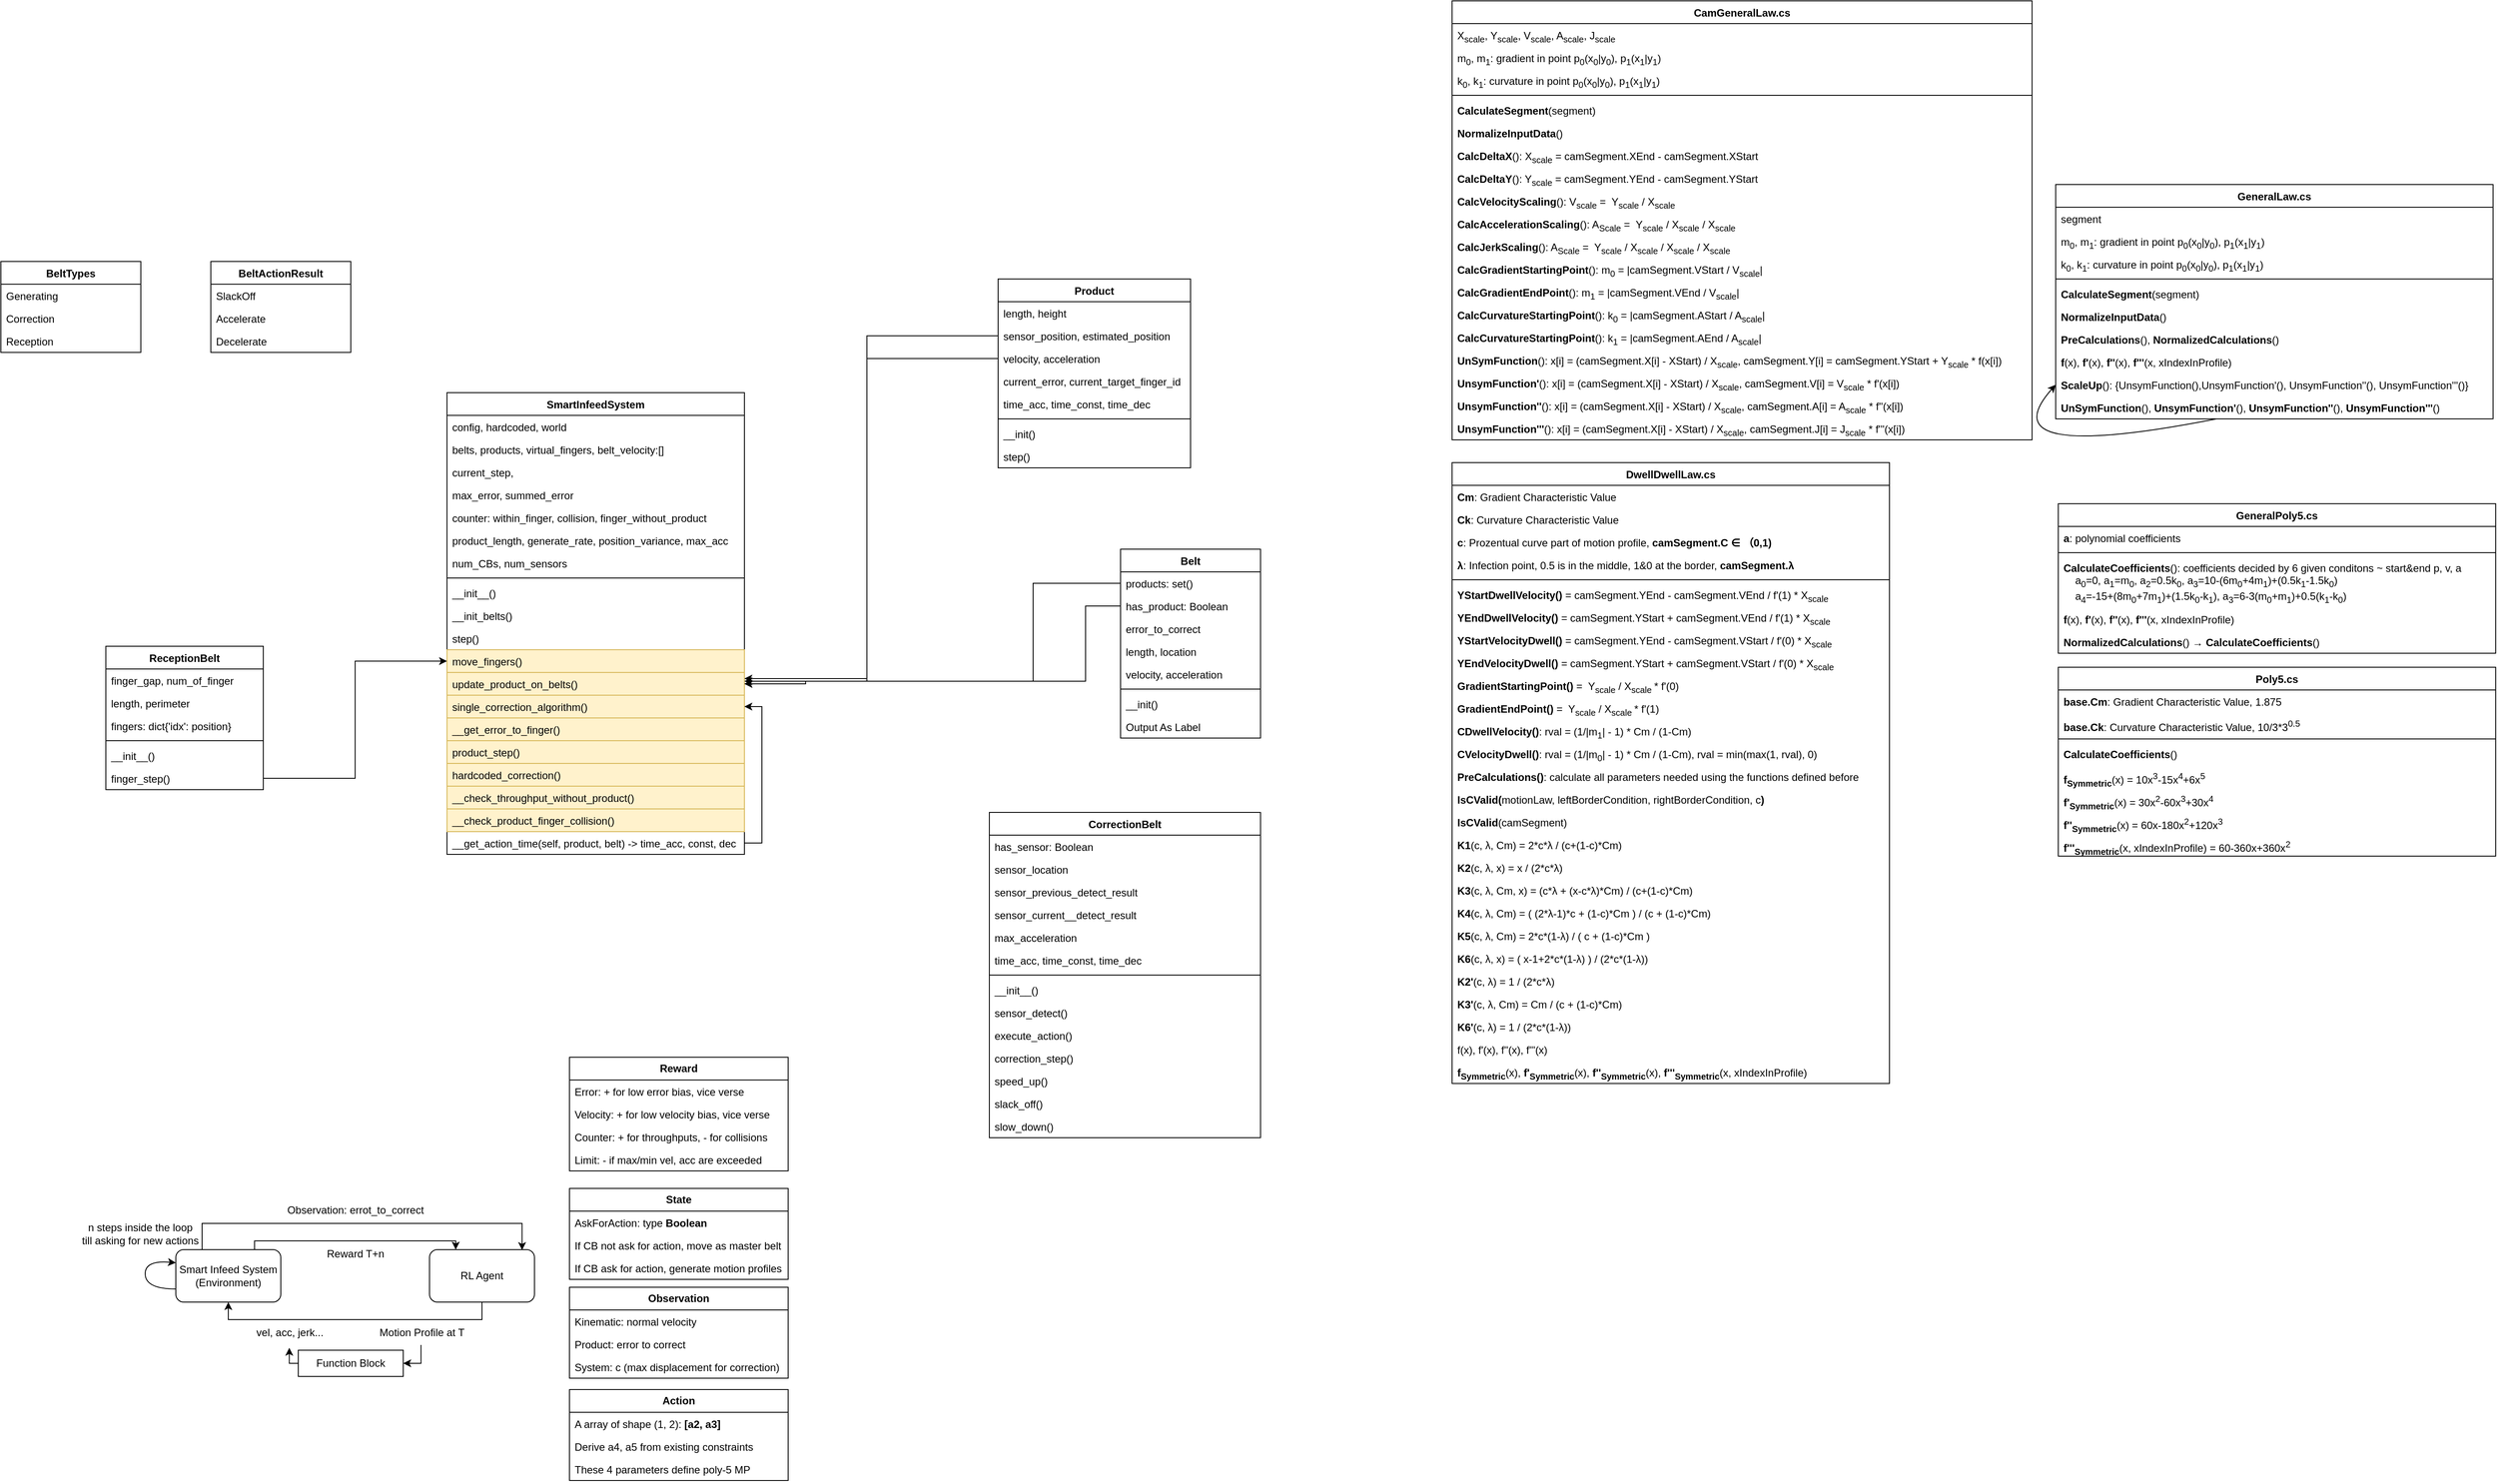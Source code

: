<mxfile version="22.1.3" type="github">
  <diagram id="C5RBs43oDa-KdzZeNtuy" name="Page-1">
    <mxGraphModel dx="819" dy="1226" grid="0" gridSize="10" guides="1" tooltips="1" connect="1" arrows="1" fold="1" page="0" pageScale="1" pageWidth="1654" pageHeight="1169" math="0" shadow="0">
      <root>
        <mxCell id="WIyWlLk6GJQsqaUBKTNV-0" />
        <mxCell id="WIyWlLk6GJQsqaUBKTNV-1" parent="WIyWlLk6GJQsqaUBKTNV-0" />
        <mxCell id="zkfFHV4jXpPFQw0GAbJ--0" value="Product" style="swimlane;fontStyle=1;align=center;verticalAlign=top;childLayout=stackLayout;horizontal=1;startSize=26;horizontalStack=0;resizeParent=1;resizeLast=0;collapsible=1;marginBottom=0;rounded=0;shadow=0;strokeWidth=1;" parent="WIyWlLk6GJQsqaUBKTNV-1" vertex="1">
          <mxGeometry x="1230" y="-100" width="220" height="216" as="geometry">
            <mxRectangle x="230" y="140" width="160" height="26" as="alternateBounds" />
          </mxGeometry>
        </mxCell>
        <mxCell id="zkfFHV4jXpPFQw0GAbJ--1" value="length, height" style="text;align=left;verticalAlign=top;spacingLeft=4;spacingRight=4;overflow=hidden;rotatable=0;points=[[0,0.5],[1,0.5]];portConstraint=eastwest;" parent="zkfFHV4jXpPFQw0GAbJ--0" vertex="1">
          <mxGeometry y="26" width="220" height="26" as="geometry" />
        </mxCell>
        <mxCell id="zkfFHV4jXpPFQw0GAbJ--2" value="sensor_position, estimated_position" style="text;align=left;verticalAlign=top;spacingLeft=4;spacingRight=4;overflow=hidden;rotatable=0;points=[[0,0.5],[1,0.5]];portConstraint=eastwest;rounded=0;shadow=0;html=0;" parent="zkfFHV4jXpPFQw0GAbJ--0" vertex="1">
          <mxGeometry y="52" width="220" height="26" as="geometry" />
        </mxCell>
        <mxCell id="zkfFHV4jXpPFQw0GAbJ--3" value="velocity, acceleration" style="text;align=left;verticalAlign=top;spacingLeft=4;spacingRight=4;overflow=hidden;rotatable=0;points=[[0,0.5],[1,0.5]];portConstraint=eastwest;rounded=0;shadow=0;html=0;" parent="zkfFHV4jXpPFQw0GAbJ--0" vertex="1">
          <mxGeometry y="78" width="220" height="26" as="geometry" />
        </mxCell>
        <mxCell id="7nDJ2lL4pcmsVBBuyVaa-0" value="current_error, current_target_finger_id" style="text;align=left;verticalAlign=top;spacingLeft=4;spacingRight=4;overflow=hidden;rotatable=0;points=[[0,0.5],[1,0.5]];portConstraint=eastwest;rounded=0;shadow=0;html=0;" parent="zkfFHV4jXpPFQw0GAbJ--0" vertex="1">
          <mxGeometry y="104" width="220" height="26" as="geometry" />
        </mxCell>
        <mxCell id="7nDJ2lL4pcmsVBBuyVaa-1" value="time_acc, time_const, time_dec" style="text;align=left;verticalAlign=top;spacingLeft=4;spacingRight=4;overflow=hidden;rotatable=0;points=[[0,0.5],[1,0.5]];portConstraint=eastwest;rounded=0;shadow=0;html=0;" parent="zkfFHV4jXpPFQw0GAbJ--0" vertex="1">
          <mxGeometry y="130" width="220" height="26" as="geometry" />
        </mxCell>
        <mxCell id="zkfFHV4jXpPFQw0GAbJ--4" value="" style="line;html=1;strokeWidth=1;align=left;verticalAlign=middle;spacingTop=-1;spacingLeft=3;spacingRight=3;rotatable=0;labelPosition=right;points=[];portConstraint=eastwest;" parent="zkfFHV4jXpPFQw0GAbJ--0" vertex="1">
          <mxGeometry y="156" width="220" height="8" as="geometry" />
        </mxCell>
        <mxCell id="zkfFHV4jXpPFQw0GAbJ--5" value="__init()" style="text;align=left;verticalAlign=top;spacingLeft=4;spacingRight=4;overflow=hidden;rotatable=0;points=[[0,0.5],[1,0.5]];portConstraint=eastwest;" parent="zkfFHV4jXpPFQw0GAbJ--0" vertex="1">
          <mxGeometry y="164" width="220" height="26" as="geometry" />
        </mxCell>
        <mxCell id="7nDJ2lL4pcmsVBBuyVaa-2" value="step()" style="text;align=left;verticalAlign=top;spacingLeft=4;spacingRight=4;overflow=hidden;rotatable=0;points=[[0,0.5],[1,0.5]];portConstraint=eastwest;" parent="zkfFHV4jXpPFQw0GAbJ--0" vertex="1">
          <mxGeometry y="190" width="220" height="26" as="geometry" />
        </mxCell>
        <mxCell id="zkfFHV4jXpPFQw0GAbJ--6" value="CorrectionBelt" style="swimlane;fontStyle=1;align=center;verticalAlign=top;childLayout=stackLayout;horizontal=1;startSize=26;horizontalStack=0;resizeParent=1;resizeLast=0;collapsible=1;marginBottom=0;rounded=0;shadow=0;strokeWidth=1;" parent="WIyWlLk6GJQsqaUBKTNV-1" vertex="1">
          <mxGeometry x="1220" y="510" width="310" height="372" as="geometry">
            <mxRectangle x="130" y="380" width="160" height="26" as="alternateBounds" />
          </mxGeometry>
        </mxCell>
        <mxCell id="zkfFHV4jXpPFQw0GAbJ--7" value="has_sensor: Boolean" style="text;align=left;verticalAlign=top;spacingLeft=4;spacingRight=4;overflow=hidden;rotatable=0;points=[[0,0.5],[1,0.5]];portConstraint=eastwest;" parent="zkfFHV4jXpPFQw0GAbJ--6" vertex="1">
          <mxGeometry y="26" width="310" height="26" as="geometry" />
        </mxCell>
        <mxCell id="zkfFHV4jXpPFQw0GAbJ--10" value="sensor_location" style="text;align=left;verticalAlign=top;spacingLeft=4;spacingRight=4;overflow=hidden;rotatable=0;points=[[0,0.5],[1,0.5]];portConstraint=eastwest;fontStyle=0" parent="zkfFHV4jXpPFQw0GAbJ--6" vertex="1">
          <mxGeometry y="52" width="310" height="26" as="geometry" />
        </mxCell>
        <mxCell id="7nDJ2lL4pcmsVBBuyVaa-9" value="sensor_previous_detect_result" style="text;align=left;verticalAlign=top;spacingLeft=4;spacingRight=4;overflow=hidden;rotatable=0;points=[[0,0.5],[1,0.5]];portConstraint=eastwest;rounded=0;shadow=0;html=0;" parent="zkfFHV4jXpPFQw0GAbJ--6" vertex="1">
          <mxGeometry y="78" width="310" height="26" as="geometry" />
        </mxCell>
        <mxCell id="zkfFHV4jXpPFQw0GAbJ--11" value="sensor_current__detect_result" style="text;align=left;verticalAlign=top;spacingLeft=4;spacingRight=4;overflow=hidden;rotatable=0;points=[[0,0.5],[1,0.5]];portConstraint=eastwest;" parent="zkfFHV4jXpPFQw0GAbJ--6" vertex="1">
          <mxGeometry y="104" width="310" height="26" as="geometry" />
        </mxCell>
        <mxCell id="7nDJ2lL4pcmsVBBuyVaa-10" value="max_acceleration" style="text;align=left;verticalAlign=top;spacingLeft=4;spacingRight=4;overflow=hidden;rotatable=0;points=[[0,0.5],[1,0.5]];portConstraint=eastwest;rounded=0;shadow=0;html=0;" parent="zkfFHV4jXpPFQw0GAbJ--6" vertex="1">
          <mxGeometry y="130" width="310" height="26" as="geometry" />
        </mxCell>
        <mxCell id="zkfFHV4jXpPFQw0GAbJ--8" value="time_acc, time_const, time_dec" style="text;align=left;verticalAlign=top;spacingLeft=4;spacingRight=4;overflow=hidden;rotatable=0;points=[[0,0.5],[1,0.5]];portConstraint=eastwest;rounded=0;shadow=0;html=0;" parent="zkfFHV4jXpPFQw0GAbJ--6" vertex="1">
          <mxGeometry y="156" width="310" height="26" as="geometry" />
        </mxCell>
        <mxCell id="zkfFHV4jXpPFQw0GAbJ--9" value="" style="line;html=1;strokeWidth=1;align=left;verticalAlign=middle;spacingTop=-1;spacingLeft=3;spacingRight=3;rotatable=0;labelPosition=right;points=[];portConstraint=eastwest;" parent="zkfFHV4jXpPFQw0GAbJ--6" vertex="1">
          <mxGeometry y="182" width="310" height="8" as="geometry" />
        </mxCell>
        <mxCell id="7nDJ2lL4pcmsVBBuyVaa-11" value="__init__()" style="text;align=left;verticalAlign=top;spacingLeft=4;spacingRight=4;overflow=hidden;rotatable=0;points=[[0,0.5],[1,0.5]];portConstraint=eastwest;rounded=0;shadow=0;html=0;" parent="zkfFHV4jXpPFQw0GAbJ--6" vertex="1">
          <mxGeometry y="190" width="310" height="26" as="geometry" />
        </mxCell>
        <mxCell id="7nDJ2lL4pcmsVBBuyVaa-12" value="sensor_detect()" style="text;align=left;verticalAlign=top;spacingLeft=4;spacingRight=4;overflow=hidden;rotatable=0;points=[[0,0.5],[1,0.5]];portConstraint=eastwest;rounded=0;shadow=0;html=0;" parent="zkfFHV4jXpPFQw0GAbJ--6" vertex="1">
          <mxGeometry y="216" width="310" height="26" as="geometry" />
        </mxCell>
        <mxCell id="7nDJ2lL4pcmsVBBuyVaa-13" value="execute_action()" style="text;align=left;verticalAlign=top;spacingLeft=4;spacingRight=4;overflow=hidden;rotatable=0;points=[[0,0.5],[1,0.5]];portConstraint=eastwest;rounded=0;shadow=0;html=0;" parent="zkfFHV4jXpPFQw0GAbJ--6" vertex="1">
          <mxGeometry y="242" width="310" height="26" as="geometry" />
        </mxCell>
        <mxCell id="7nDJ2lL4pcmsVBBuyVaa-14" value="correction_step()" style="text;align=left;verticalAlign=top;spacingLeft=4;spacingRight=4;overflow=hidden;rotatable=0;points=[[0,0.5],[1,0.5]];portConstraint=eastwest;rounded=0;shadow=0;html=0;" parent="zkfFHV4jXpPFQw0GAbJ--6" vertex="1">
          <mxGeometry y="268" width="310" height="26" as="geometry" />
        </mxCell>
        <mxCell id="7nDJ2lL4pcmsVBBuyVaa-15" value="speed_up()" style="text;align=left;verticalAlign=top;spacingLeft=4;spacingRight=4;overflow=hidden;rotatable=0;points=[[0,0.5],[1,0.5]];portConstraint=eastwest;rounded=0;shadow=0;html=0;" parent="zkfFHV4jXpPFQw0GAbJ--6" vertex="1">
          <mxGeometry y="294" width="310" height="26" as="geometry" />
        </mxCell>
        <mxCell id="7nDJ2lL4pcmsVBBuyVaa-16" value="slack_off()" style="text;align=left;verticalAlign=top;spacingLeft=4;spacingRight=4;overflow=hidden;rotatable=0;points=[[0,0.5],[1,0.5]];portConstraint=eastwest;rounded=0;shadow=0;html=0;" parent="zkfFHV4jXpPFQw0GAbJ--6" vertex="1">
          <mxGeometry y="320" width="310" height="26" as="geometry" />
        </mxCell>
        <mxCell id="7nDJ2lL4pcmsVBBuyVaa-17" value="slow_down()" style="text;align=left;verticalAlign=top;spacingLeft=4;spacingRight=4;overflow=hidden;rotatable=0;points=[[0,0.5],[1,0.5]];portConstraint=eastwest;rounded=0;shadow=0;html=0;" parent="zkfFHV4jXpPFQw0GAbJ--6" vertex="1">
          <mxGeometry y="346" width="310" height="26" as="geometry" />
        </mxCell>
        <mxCell id="zkfFHV4jXpPFQw0GAbJ--13" value="BeltTypes" style="swimlane;fontStyle=1;align=center;verticalAlign=top;childLayout=stackLayout;horizontal=1;startSize=26;horizontalStack=0;resizeParent=1;resizeLast=0;collapsible=1;marginBottom=0;rounded=0;shadow=0;strokeWidth=1;" parent="WIyWlLk6GJQsqaUBKTNV-1" vertex="1">
          <mxGeometry x="90" y="-120" width="160" height="104" as="geometry">
            <mxRectangle x="340" y="380" width="170" height="26" as="alternateBounds" />
          </mxGeometry>
        </mxCell>
        <mxCell id="zkfFHV4jXpPFQw0GAbJ--14" value="Generating" style="text;align=left;verticalAlign=top;spacingLeft=4;spacingRight=4;overflow=hidden;rotatable=0;points=[[0,0.5],[1,0.5]];portConstraint=eastwest;" parent="zkfFHV4jXpPFQw0GAbJ--13" vertex="1">
          <mxGeometry y="26" width="160" height="26" as="geometry" />
        </mxCell>
        <mxCell id="7nDJ2lL4pcmsVBBuyVaa-3" value="Correction" style="text;align=left;verticalAlign=top;spacingLeft=4;spacingRight=4;overflow=hidden;rotatable=0;points=[[0,0.5],[1,0.5]];portConstraint=eastwest;" parent="zkfFHV4jXpPFQw0GAbJ--13" vertex="1">
          <mxGeometry y="52" width="160" height="26" as="geometry" />
        </mxCell>
        <mxCell id="7nDJ2lL4pcmsVBBuyVaa-4" value="Reception" style="text;align=left;verticalAlign=top;spacingLeft=4;spacingRight=4;overflow=hidden;rotatable=0;points=[[0,0.5],[1,0.5]];portConstraint=eastwest;" parent="zkfFHV4jXpPFQw0GAbJ--13" vertex="1">
          <mxGeometry y="78" width="160" height="26" as="geometry" />
        </mxCell>
        <mxCell id="zkfFHV4jXpPFQw0GAbJ--17" value="Belt" style="swimlane;fontStyle=1;align=center;verticalAlign=top;childLayout=stackLayout;horizontal=1;startSize=26;horizontalStack=0;resizeParent=1;resizeLast=0;collapsible=1;marginBottom=0;rounded=0;shadow=0;strokeWidth=1;" parent="WIyWlLk6GJQsqaUBKTNV-1" vertex="1">
          <mxGeometry x="1370" y="209" width="160" height="216" as="geometry">
            <mxRectangle x="550" y="140" width="160" height="26" as="alternateBounds" />
          </mxGeometry>
        </mxCell>
        <mxCell id="zkfFHV4jXpPFQw0GAbJ--18" value="products: set()" style="text;align=left;verticalAlign=top;spacingLeft=4;spacingRight=4;overflow=hidden;rotatable=0;points=[[0,0.5],[1,0.5]];portConstraint=eastwest;" parent="zkfFHV4jXpPFQw0GAbJ--17" vertex="1">
          <mxGeometry y="26" width="160" height="26" as="geometry" />
        </mxCell>
        <mxCell id="zkfFHV4jXpPFQw0GAbJ--19" value="has_product: Boolean" style="text;align=left;verticalAlign=top;spacingLeft=4;spacingRight=4;overflow=hidden;rotatable=0;points=[[0,0.5],[1,0.5]];portConstraint=eastwest;rounded=0;shadow=0;html=0;" parent="zkfFHV4jXpPFQw0GAbJ--17" vertex="1">
          <mxGeometry y="52" width="160" height="26" as="geometry" />
        </mxCell>
        <mxCell id="zkfFHV4jXpPFQw0GAbJ--20" value="error_to_correct" style="text;align=left;verticalAlign=top;spacingLeft=4;spacingRight=4;overflow=hidden;rotatable=0;points=[[0,0.5],[1,0.5]];portConstraint=eastwest;rounded=0;shadow=0;html=0;" parent="zkfFHV4jXpPFQw0GAbJ--17" vertex="1">
          <mxGeometry y="78" width="160" height="26" as="geometry" />
        </mxCell>
        <mxCell id="zkfFHV4jXpPFQw0GAbJ--21" value="length, location" style="text;align=left;verticalAlign=top;spacingLeft=4;spacingRight=4;overflow=hidden;rotatable=0;points=[[0,0.5],[1,0.5]];portConstraint=eastwest;rounded=0;shadow=0;html=0;" parent="zkfFHV4jXpPFQw0GAbJ--17" vertex="1">
          <mxGeometry y="104" width="160" height="26" as="geometry" />
        </mxCell>
        <mxCell id="zkfFHV4jXpPFQw0GAbJ--22" value="velocity, acceleration" style="text;align=left;verticalAlign=top;spacingLeft=4;spacingRight=4;overflow=hidden;rotatable=0;points=[[0,0.5],[1,0.5]];portConstraint=eastwest;rounded=0;shadow=0;html=0;" parent="zkfFHV4jXpPFQw0GAbJ--17" vertex="1">
          <mxGeometry y="130" width="160" height="26" as="geometry" />
        </mxCell>
        <mxCell id="zkfFHV4jXpPFQw0GAbJ--23" value="" style="line;html=1;strokeWidth=1;align=left;verticalAlign=middle;spacingTop=-1;spacingLeft=3;spacingRight=3;rotatable=0;labelPosition=right;points=[];portConstraint=eastwest;" parent="zkfFHV4jXpPFQw0GAbJ--17" vertex="1">
          <mxGeometry y="156" width="160" height="8" as="geometry" />
        </mxCell>
        <mxCell id="zkfFHV4jXpPFQw0GAbJ--24" value="__init()" style="text;align=left;verticalAlign=top;spacingLeft=4;spacingRight=4;overflow=hidden;rotatable=0;points=[[0,0.5],[1,0.5]];portConstraint=eastwest;" parent="zkfFHV4jXpPFQw0GAbJ--17" vertex="1">
          <mxGeometry y="164" width="160" height="26" as="geometry" />
        </mxCell>
        <mxCell id="zkfFHV4jXpPFQw0GAbJ--25" value="Output As Label" style="text;align=left;verticalAlign=top;spacingLeft=4;spacingRight=4;overflow=hidden;rotatable=0;points=[[0,0.5],[1,0.5]];portConstraint=eastwest;" parent="zkfFHV4jXpPFQw0GAbJ--17" vertex="1">
          <mxGeometry y="190" width="160" height="26" as="geometry" />
        </mxCell>
        <mxCell id="7nDJ2lL4pcmsVBBuyVaa-5" value="BeltActionResult" style="swimlane;fontStyle=1;align=center;verticalAlign=top;childLayout=stackLayout;horizontal=1;startSize=26;horizontalStack=0;resizeParent=1;resizeLast=0;collapsible=1;marginBottom=0;rounded=0;shadow=0;strokeWidth=1;" parent="WIyWlLk6GJQsqaUBKTNV-1" vertex="1">
          <mxGeometry x="330" y="-120" width="160" height="104" as="geometry">
            <mxRectangle x="340" y="380" width="170" height="26" as="alternateBounds" />
          </mxGeometry>
        </mxCell>
        <mxCell id="7nDJ2lL4pcmsVBBuyVaa-6" value="SlackOff" style="text;align=left;verticalAlign=top;spacingLeft=4;spacingRight=4;overflow=hidden;rotatable=0;points=[[0,0.5],[1,0.5]];portConstraint=eastwest;" parent="7nDJ2lL4pcmsVBBuyVaa-5" vertex="1">
          <mxGeometry y="26" width="160" height="26" as="geometry" />
        </mxCell>
        <mxCell id="7nDJ2lL4pcmsVBBuyVaa-7" value="Accelerate" style="text;align=left;verticalAlign=top;spacingLeft=4;spacingRight=4;overflow=hidden;rotatable=0;points=[[0,0.5],[1,0.5]];portConstraint=eastwest;" parent="7nDJ2lL4pcmsVBBuyVaa-5" vertex="1">
          <mxGeometry y="52" width="160" height="26" as="geometry" />
        </mxCell>
        <mxCell id="7nDJ2lL4pcmsVBBuyVaa-8" value="Decelerate" style="text;align=left;verticalAlign=top;spacingLeft=4;spacingRight=4;overflow=hidden;rotatable=0;points=[[0,0.5],[1,0.5]];portConstraint=eastwest;" parent="7nDJ2lL4pcmsVBBuyVaa-5" vertex="1">
          <mxGeometry y="78" width="160" height="26" as="geometry" />
        </mxCell>
        <mxCell id="7nDJ2lL4pcmsVBBuyVaa-18" value="ReceptionBelt" style="swimlane;fontStyle=1;align=center;verticalAlign=top;childLayout=stackLayout;horizontal=1;startSize=26;horizontalStack=0;resizeParent=1;resizeLast=0;collapsible=1;marginBottom=0;rounded=0;shadow=0;strokeWidth=1;" parent="WIyWlLk6GJQsqaUBKTNV-1" vertex="1">
          <mxGeometry x="210" y="320" width="180" height="164" as="geometry">
            <mxRectangle x="130" y="380" width="160" height="26" as="alternateBounds" />
          </mxGeometry>
        </mxCell>
        <mxCell id="7nDJ2lL4pcmsVBBuyVaa-19" value="finger_gap, num_of_finger" style="text;align=left;verticalAlign=top;spacingLeft=4;spacingRight=4;overflow=hidden;rotatable=0;points=[[0,0.5],[1,0.5]];portConstraint=eastwest;" parent="7nDJ2lL4pcmsVBBuyVaa-18" vertex="1">
          <mxGeometry y="26" width="180" height="26" as="geometry" />
        </mxCell>
        <mxCell id="7nDJ2lL4pcmsVBBuyVaa-20" value="length, perimeter" style="text;align=left;verticalAlign=top;spacingLeft=4;spacingRight=4;overflow=hidden;rotatable=0;points=[[0,0.5],[1,0.5]];portConstraint=eastwest;fontStyle=0" parent="7nDJ2lL4pcmsVBBuyVaa-18" vertex="1">
          <mxGeometry y="52" width="180" height="26" as="geometry" />
        </mxCell>
        <mxCell id="7nDJ2lL4pcmsVBBuyVaa-21" value="fingers: dict{&#39;idx&#39;: position}" style="text;align=left;verticalAlign=top;spacingLeft=4;spacingRight=4;overflow=hidden;rotatable=0;points=[[0,0.5],[1,0.5]];portConstraint=eastwest;rounded=0;shadow=0;html=0;" parent="7nDJ2lL4pcmsVBBuyVaa-18" vertex="1">
          <mxGeometry y="78" width="180" height="26" as="geometry" />
        </mxCell>
        <mxCell id="7nDJ2lL4pcmsVBBuyVaa-25" value="" style="line;html=1;strokeWidth=1;align=left;verticalAlign=middle;spacingTop=-1;spacingLeft=3;spacingRight=3;rotatable=0;labelPosition=right;points=[];portConstraint=eastwest;" parent="7nDJ2lL4pcmsVBBuyVaa-18" vertex="1">
          <mxGeometry y="104" width="180" height="8" as="geometry" />
        </mxCell>
        <mxCell id="7nDJ2lL4pcmsVBBuyVaa-26" value="__init__()" style="text;align=left;verticalAlign=top;spacingLeft=4;spacingRight=4;overflow=hidden;rotatable=0;points=[[0,0.5],[1,0.5]];portConstraint=eastwest;rounded=0;shadow=0;html=0;" parent="7nDJ2lL4pcmsVBBuyVaa-18" vertex="1">
          <mxGeometry y="112" width="180" height="26" as="geometry" />
        </mxCell>
        <mxCell id="7nDJ2lL4pcmsVBBuyVaa-27" value="finger_step()" style="text;align=left;verticalAlign=top;spacingLeft=4;spacingRight=4;overflow=hidden;rotatable=0;points=[[0,0.5],[1,0.5]];portConstraint=eastwest;rounded=0;shadow=0;html=0;" parent="7nDJ2lL4pcmsVBBuyVaa-18" vertex="1">
          <mxGeometry y="138" width="180" height="26" as="geometry" />
        </mxCell>
        <mxCell id="7nDJ2lL4pcmsVBBuyVaa-33" value="SmartInfeedSystem" style="swimlane;fontStyle=1;align=center;verticalAlign=top;childLayout=stackLayout;horizontal=1;startSize=26;horizontalStack=0;resizeParent=1;resizeLast=0;collapsible=1;marginBottom=0;rounded=0;shadow=0;strokeWidth=1;" parent="WIyWlLk6GJQsqaUBKTNV-1" vertex="1">
          <mxGeometry x="600" y="30" width="340" height="528" as="geometry">
            <mxRectangle x="130" y="380" width="160" height="26" as="alternateBounds" />
          </mxGeometry>
        </mxCell>
        <mxCell id="7nDJ2lL4pcmsVBBuyVaa-34" value="config, hardcoded, world" style="text;align=left;verticalAlign=top;spacingLeft=4;spacingRight=4;overflow=hidden;rotatable=0;points=[[0,0.5],[1,0.5]];portConstraint=eastwest;" parent="7nDJ2lL4pcmsVBBuyVaa-33" vertex="1">
          <mxGeometry y="26" width="340" height="26" as="geometry" />
        </mxCell>
        <mxCell id="7nDJ2lL4pcmsVBBuyVaa-35" value="belts, products, virtual_fingers, belt_velocity:[]" style="text;align=left;verticalAlign=top;spacingLeft=4;spacingRight=4;overflow=hidden;rotatable=0;points=[[0,0.5],[1,0.5]];portConstraint=eastwest;fontStyle=0" parent="7nDJ2lL4pcmsVBBuyVaa-33" vertex="1">
          <mxGeometry y="52" width="340" height="26" as="geometry" />
        </mxCell>
        <mxCell id="7nDJ2lL4pcmsVBBuyVaa-36" value="current_step, " style="text;align=left;verticalAlign=top;spacingLeft=4;spacingRight=4;overflow=hidden;rotatable=0;points=[[0,0.5],[1,0.5]];portConstraint=eastwest;rounded=0;shadow=0;html=0;" parent="7nDJ2lL4pcmsVBBuyVaa-33" vertex="1">
          <mxGeometry y="78" width="340" height="26" as="geometry" />
        </mxCell>
        <mxCell id="7nDJ2lL4pcmsVBBuyVaa-37" value="max_error, summed_error" style="text;align=left;verticalAlign=top;spacingLeft=4;spacingRight=4;overflow=hidden;rotatable=0;points=[[0,0.5],[1,0.5]];portConstraint=eastwest;" parent="7nDJ2lL4pcmsVBBuyVaa-33" vertex="1">
          <mxGeometry y="104" width="340" height="26" as="geometry" />
        </mxCell>
        <mxCell id="7nDJ2lL4pcmsVBBuyVaa-38" value="counter: within_finger, collision, finger_without_product" style="text;align=left;verticalAlign=top;spacingLeft=4;spacingRight=4;overflow=hidden;rotatable=0;points=[[0,0.5],[1,0.5]];portConstraint=eastwest;rounded=0;shadow=0;html=0;" parent="7nDJ2lL4pcmsVBBuyVaa-33" vertex="1">
          <mxGeometry y="130" width="340" height="26" as="geometry" />
        </mxCell>
        <mxCell id="7nDJ2lL4pcmsVBBuyVaa-39" value="product_length, generate_rate, position_variance, max_acc" style="text;align=left;verticalAlign=top;spacingLeft=4;spacingRight=4;overflow=hidden;rotatable=0;points=[[0,0.5],[1,0.5]];portConstraint=eastwest;rounded=0;shadow=0;html=0;" parent="7nDJ2lL4pcmsVBBuyVaa-33" vertex="1">
          <mxGeometry y="156" width="340" height="26" as="geometry" />
        </mxCell>
        <mxCell id="7nDJ2lL4pcmsVBBuyVaa-47" value="num_CBs, num_sensors" style="text;align=left;verticalAlign=top;spacingLeft=4;spacingRight=4;overflow=hidden;rotatable=0;points=[[0,0.5],[1,0.5]];portConstraint=eastwest;rounded=0;shadow=0;html=0;" parent="7nDJ2lL4pcmsVBBuyVaa-33" vertex="1">
          <mxGeometry y="182" width="340" height="26" as="geometry" />
        </mxCell>
        <mxCell id="7nDJ2lL4pcmsVBBuyVaa-40" value="" style="line;html=1;strokeWidth=1;align=left;verticalAlign=middle;spacingTop=-1;spacingLeft=3;spacingRight=3;rotatable=0;labelPosition=right;points=[];portConstraint=eastwest;" parent="7nDJ2lL4pcmsVBBuyVaa-33" vertex="1">
          <mxGeometry y="208" width="340" height="8" as="geometry" />
        </mxCell>
        <mxCell id="7nDJ2lL4pcmsVBBuyVaa-41" value="__init__()" style="text;align=left;verticalAlign=top;spacingLeft=4;spacingRight=4;overflow=hidden;rotatable=0;points=[[0,0.5],[1,0.5]];portConstraint=eastwest;rounded=0;shadow=0;html=0;" parent="7nDJ2lL4pcmsVBBuyVaa-33" vertex="1">
          <mxGeometry y="216" width="340" height="26" as="geometry" />
        </mxCell>
        <mxCell id="7nDJ2lL4pcmsVBBuyVaa-42" value="__init_belts()" style="text;align=left;verticalAlign=top;spacingLeft=4;spacingRight=4;overflow=hidden;rotatable=0;points=[[0,0.5],[1,0.5]];portConstraint=eastwest;rounded=0;shadow=0;html=0;" parent="7nDJ2lL4pcmsVBBuyVaa-33" vertex="1">
          <mxGeometry y="242" width="340" height="26" as="geometry" />
        </mxCell>
        <mxCell id="7nDJ2lL4pcmsVBBuyVaa-43" value="step()" style="text;align=left;verticalAlign=top;spacingLeft=4;spacingRight=4;overflow=hidden;rotatable=0;points=[[0,0.5],[1,0.5]];portConstraint=eastwest;rounded=0;shadow=0;html=0;" parent="7nDJ2lL4pcmsVBBuyVaa-33" vertex="1">
          <mxGeometry y="268" width="340" height="26" as="geometry" />
        </mxCell>
        <mxCell id="7nDJ2lL4pcmsVBBuyVaa-44" value="move_fingers()" style="text;align=left;verticalAlign=top;spacingLeft=4;spacingRight=4;overflow=hidden;rotatable=0;points=[[0,0.5],[1,0.5]];portConstraint=eastwest;rounded=0;shadow=0;html=0;fillColor=#fff2cc;strokeColor=#d6b656;" parent="7nDJ2lL4pcmsVBBuyVaa-33" vertex="1">
          <mxGeometry y="294" width="340" height="26" as="geometry" />
        </mxCell>
        <mxCell id="7nDJ2lL4pcmsVBBuyVaa-45" value="update_product_on_belts()" style="text;align=left;verticalAlign=top;spacingLeft=4;spacingRight=4;overflow=hidden;rotatable=0;points=[[0,0.5],[1,0.5]];portConstraint=eastwest;rounded=0;shadow=0;html=0;fillColor=#fff2cc;strokeColor=#d6b656;" parent="7nDJ2lL4pcmsVBBuyVaa-33" vertex="1">
          <mxGeometry y="320" width="340" height="26" as="geometry" />
        </mxCell>
        <mxCell id="7nDJ2lL4pcmsVBBuyVaa-46" value="single_correction_algorithm()" style="text;align=left;verticalAlign=top;spacingLeft=4;spacingRight=4;overflow=hidden;rotatable=0;points=[[0,0.5],[1,0.5]];portConstraint=eastwest;rounded=0;shadow=0;html=0;fillColor=#fff2cc;strokeColor=#d6b656;" parent="7nDJ2lL4pcmsVBBuyVaa-33" vertex="1">
          <mxGeometry y="346" width="340" height="26" as="geometry" />
        </mxCell>
        <mxCell id="7nDJ2lL4pcmsVBBuyVaa-48" value="__get_error_to_finger()" style="text;align=left;verticalAlign=top;spacingLeft=4;spacingRight=4;overflow=hidden;rotatable=0;points=[[0,0.5],[1,0.5]];portConstraint=eastwest;rounded=0;shadow=0;html=0;fillColor=#fff2cc;strokeColor=#d6b656;" parent="7nDJ2lL4pcmsVBBuyVaa-33" vertex="1">
          <mxGeometry y="372" width="340" height="26" as="geometry" />
        </mxCell>
        <mxCell id="7nDJ2lL4pcmsVBBuyVaa-49" value="product_step()" style="text;align=left;verticalAlign=top;spacingLeft=4;spacingRight=4;overflow=hidden;rotatable=0;points=[[0,0.5],[1,0.5]];portConstraint=eastwest;rounded=0;shadow=0;html=0;fillColor=#fff2cc;strokeColor=#d6b656;" parent="7nDJ2lL4pcmsVBBuyVaa-33" vertex="1">
          <mxGeometry y="398" width="340" height="26" as="geometry" />
        </mxCell>
        <mxCell id="7nDJ2lL4pcmsVBBuyVaa-53" value="hardcoded_correction()" style="text;align=left;verticalAlign=top;spacingLeft=4;spacingRight=4;overflow=hidden;rotatable=0;points=[[0,0.5],[1,0.5]];portConstraint=eastwest;rounded=0;shadow=0;html=0;fillColor=#fff2cc;strokeColor=#d6b656;" parent="7nDJ2lL4pcmsVBBuyVaa-33" vertex="1">
          <mxGeometry y="424" width="340" height="26" as="geometry" />
        </mxCell>
        <mxCell id="7nDJ2lL4pcmsVBBuyVaa-50" value="__check_throughput_without_product()" style="text;align=left;verticalAlign=top;spacingLeft=4;spacingRight=4;overflow=hidden;rotatable=0;points=[[0,0.5],[1,0.5]];portConstraint=eastwest;rounded=0;shadow=0;html=0;fillColor=#fff2cc;strokeColor=#d6b656;" parent="7nDJ2lL4pcmsVBBuyVaa-33" vertex="1">
          <mxGeometry y="450" width="340" height="26" as="geometry" />
        </mxCell>
        <mxCell id="7nDJ2lL4pcmsVBBuyVaa-51" value="__check_product_finger_collision()" style="text;align=left;verticalAlign=top;spacingLeft=4;spacingRight=4;overflow=hidden;rotatable=0;points=[[0,0.5],[1,0.5]];portConstraint=eastwest;rounded=0;shadow=0;html=0;fillColor=#fff2cc;strokeColor=#d6b656;" parent="7nDJ2lL4pcmsVBBuyVaa-33" vertex="1">
          <mxGeometry y="476" width="340" height="26" as="geometry" />
        </mxCell>
        <mxCell id="9Oh3rnx7zK5S2ZUfCvNK-6" style="edgeStyle=orthogonalEdgeStyle;rounded=0;orthogonalLoop=1;jettySize=auto;html=1;exitX=1;exitY=0.5;exitDx=0;exitDy=0;" parent="7nDJ2lL4pcmsVBBuyVaa-33" source="7nDJ2lL4pcmsVBBuyVaa-52" target="7nDJ2lL4pcmsVBBuyVaa-46" edge="1">
          <mxGeometry relative="1" as="geometry" />
        </mxCell>
        <mxCell id="7nDJ2lL4pcmsVBBuyVaa-52" value="__get_action_time(self, product, belt) -&gt; time_acc, const, dec" style="text;align=left;verticalAlign=top;spacingLeft=4;spacingRight=4;overflow=hidden;rotatable=0;points=[[0,0.5],[1,0.5]];portConstraint=eastwest;rounded=0;shadow=0;html=0;" parent="7nDJ2lL4pcmsVBBuyVaa-33" vertex="1">
          <mxGeometry y="502" width="340" height="26" as="geometry" />
        </mxCell>
        <mxCell id="9Oh3rnx7zK5S2ZUfCvNK-0" style="edgeStyle=orthogonalEdgeStyle;rounded=0;orthogonalLoop=1;jettySize=auto;html=1;exitX=1;exitY=0.5;exitDx=0;exitDy=0;entryX=0;entryY=0.5;entryDx=0;entryDy=0;" parent="WIyWlLk6GJQsqaUBKTNV-1" source="7nDJ2lL4pcmsVBBuyVaa-27" target="7nDJ2lL4pcmsVBBuyVaa-44" edge="1">
          <mxGeometry relative="1" as="geometry" />
        </mxCell>
        <mxCell id="9Oh3rnx7zK5S2ZUfCvNK-3" style="edgeStyle=orthogonalEdgeStyle;rounded=0;orthogonalLoop=1;jettySize=auto;html=1;exitX=0;exitY=0.5;exitDx=0;exitDy=0;" parent="WIyWlLk6GJQsqaUBKTNV-1" source="zkfFHV4jXpPFQw0GAbJ--19" target="7nDJ2lL4pcmsVBBuyVaa-45" edge="1">
          <mxGeometry relative="1" as="geometry">
            <mxPoint x="1010" y="360" as="targetPoint" />
            <Array as="points">
              <mxPoint x="1330" y="274" />
              <mxPoint x="1330" y="360" />
              <mxPoint x="730" y="360" />
            </Array>
          </mxGeometry>
        </mxCell>
        <mxCell id="9Oh3rnx7zK5S2ZUfCvNK-4" style="edgeStyle=orthogonalEdgeStyle;rounded=0;orthogonalLoop=1;jettySize=auto;html=1;exitX=0;exitY=0.5;exitDx=0;exitDy=0;entryX=1;entryY=0.5;entryDx=0;entryDy=0;" parent="WIyWlLk6GJQsqaUBKTNV-1" source="zkfFHV4jXpPFQw0GAbJ--18" target="7nDJ2lL4pcmsVBBuyVaa-45" edge="1">
          <mxGeometry relative="1" as="geometry">
            <mxPoint x="1080" y="440" as="targetPoint" />
            <Array as="points">
              <mxPoint x="1270" y="248" />
              <mxPoint x="1270" y="360" />
              <mxPoint x="1010" y="360" />
            </Array>
          </mxGeometry>
        </mxCell>
        <mxCell id="9Oh3rnx7zK5S2ZUfCvNK-2" style="edgeStyle=orthogonalEdgeStyle;rounded=0;orthogonalLoop=1;jettySize=auto;html=1;exitX=0;exitY=0.5;exitDx=0;exitDy=0;entryX=1;entryY=0.5;entryDx=0;entryDy=0;" parent="WIyWlLk6GJQsqaUBKTNV-1" source="zkfFHV4jXpPFQw0GAbJ--2" target="7nDJ2lL4pcmsVBBuyVaa-45" edge="1">
          <mxGeometry relative="1" as="geometry">
            <mxPoint x="1050" y="340" as="targetPoint" />
            <Array as="points">
              <mxPoint x="1080" y="-35" />
              <mxPoint x="1080" y="360" />
              <mxPoint x="1010" y="360" />
            </Array>
          </mxGeometry>
        </mxCell>
        <mxCell id="9Oh3rnx7zK5S2ZUfCvNK-5" style="edgeStyle=orthogonalEdgeStyle;rounded=0;orthogonalLoop=1;jettySize=auto;html=1;exitX=0;exitY=0.5;exitDx=0;exitDy=0;" parent="WIyWlLk6GJQsqaUBKTNV-1" source="zkfFHV4jXpPFQw0GAbJ--3" target="7nDJ2lL4pcmsVBBuyVaa-45" edge="1">
          <mxGeometry relative="1" as="geometry">
            <Array as="points">
              <mxPoint x="1080" y="-9" />
              <mxPoint x="1080" y="357" />
              <mxPoint x="730" y="357" />
            </Array>
          </mxGeometry>
        </mxCell>
        <mxCell id="DyAQQPeKOM944tEzWXb_-9" style="edgeStyle=orthogonalEdgeStyle;rounded=0;orthogonalLoop=1;jettySize=auto;html=1;exitX=0.5;exitY=1;exitDx=0;exitDy=0;entryX=0.5;entryY=1;entryDx=0;entryDy=0;" parent="WIyWlLk6GJQsqaUBKTNV-1" source="DyAQQPeKOM944tEzWXb_-0" target="DyAQQPeKOM944tEzWXb_-1" edge="1">
          <mxGeometry relative="1" as="geometry" />
        </mxCell>
        <mxCell id="DyAQQPeKOM944tEzWXb_-0" value="RL Agent" style="rounded=1;whiteSpace=wrap;html=1;" parent="WIyWlLk6GJQsqaUBKTNV-1" vertex="1">
          <mxGeometry x="580" y="1010" width="120" height="60" as="geometry" />
        </mxCell>
        <mxCell id="DyAQQPeKOM944tEzWXb_-7" style="edgeStyle=orthogonalEdgeStyle;rounded=0;orthogonalLoop=1;jettySize=auto;html=1;exitX=0.25;exitY=0;exitDx=0;exitDy=0;entryX=0.882;entryY=0.008;entryDx=0;entryDy=0;entryPerimeter=0;" parent="WIyWlLk6GJQsqaUBKTNV-1" source="DyAQQPeKOM944tEzWXb_-1" target="DyAQQPeKOM944tEzWXb_-0" edge="1">
          <mxGeometry relative="1" as="geometry">
            <Array as="points">
              <mxPoint x="320" y="980" />
              <mxPoint x="686" y="980" />
            </Array>
          </mxGeometry>
        </mxCell>
        <mxCell id="DyAQQPeKOM944tEzWXb_-8" style="edgeStyle=orthogonalEdgeStyle;rounded=0;orthogonalLoop=1;jettySize=auto;html=1;exitX=0.75;exitY=0;exitDx=0;exitDy=0;entryX=0.25;entryY=0;entryDx=0;entryDy=0;" parent="WIyWlLk6GJQsqaUBKTNV-1" source="DyAQQPeKOM944tEzWXb_-1" target="DyAQQPeKOM944tEzWXb_-0" edge="1">
          <mxGeometry relative="1" as="geometry">
            <Array as="points">
              <mxPoint x="380" y="1000" />
              <mxPoint x="610" y="1000" />
            </Array>
          </mxGeometry>
        </mxCell>
        <mxCell id="DyAQQPeKOM944tEzWXb_-1" value="Smart Infeed System&lt;br&gt;(Environment)" style="rounded=1;whiteSpace=wrap;html=1;" parent="WIyWlLk6GJQsqaUBKTNV-1" vertex="1">
          <mxGeometry x="290" y="1010" width="120" height="60" as="geometry" />
        </mxCell>
        <mxCell id="DyAQQPeKOM944tEzWXb_-6" value="Reward T+n" style="text;html=1;align=center;verticalAlign=middle;resizable=0;points=[];autosize=1;strokeColor=none;fillColor=none;" parent="WIyWlLk6GJQsqaUBKTNV-1" vertex="1">
          <mxGeometry x="450" y="1000" width="90" height="30" as="geometry" />
        </mxCell>
        <mxCell id="3yA3V1FnL_FEUBAhLKrE-2" style="edgeStyle=orthogonalEdgeStyle;rounded=0;orthogonalLoop=1;jettySize=auto;html=1;entryX=1;entryY=0.5;entryDx=0;entryDy=0;exitX=0.498;exitY=1.039;exitDx=0;exitDy=0;exitPerimeter=0;" parent="WIyWlLk6GJQsqaUBKTNV-1" source="DyAQQPeKOM944tEzWXb_-10" target="3yA3V1FnL_FEUBAhLKrE-1" edge="1">
          <mxGeometry relative="1" as="geometry">
            <Array as="points">
              <mxPoint x="570" y="1140" />
              <mxPoint x="555" y="1140" />
            </Array>
          </mxGeometry>
        </mxCell>
        <mxCell id="DyAQQPeKOM944tEzWXb_-10" value="Motion Profile at T" style="text;html=1;align=center;verticalAlign=middle;resizable=0;points=[];autosize=1;strokeColor=none;fillColor=none;" parent="WIyWlLk6GJQsqaUBKTNV-1" vertex="1">
          <mxGeometry x="513" y="1092" width="115" height="26" as="geometry" />
        </mxCell>
        <mxCell id="DyAQQPeKOM944tEzWXb_-11" value="vel, acc, jerk..." style="text;html=1;align=center;verticalAlign=middle;resizable=0;points=[];autosize=1;strokeColor=none;fillColor=none;" parent="WIyWlLk6GJQsqaUBKTNV-1" vertex="1">
          <mxGeometry x="370" y="1090" width="100" height="30" as="geometry" />
        </mxCell>
        <mxCell id="DyAQQPeKOM944tEzWXb_-14" value="&lt;b&gt;Observation&lt;/b&gt;" style="swimlane;fontStyle=0;childLayout=stackLayout;horizontal=1;startSize=26;fillColor=none;horizontalStack=0;resizeParent=1;resizeParentMax=0;resizeLast=0;collapsible=1;marginBottom=0;whiteSpace=wrap;html=1;" parent="WIyWlLk6GJQsqaUBKTNV-1" vertex="1">
          <mxGeometry x="740" y="1053" width="250" height="104" as="geometry" />
        </mxCell>
        <mxCell id="DyAQQPeKOM944tEzWXb_-15" value="Kinematic: normal velocity" style="text;strokeColor=none;fillColor=none;align=left;verticalAlign=top;spacingLeft=4;spacingRight=4;overflow=hidden;rotatable=0;points=[[0,0.5],[1,0.5]];portConstraint=eastwest;whiteSpace=wrap;html=1;" parent="DyAQQPeKOM944tEzWXb_-14" vertex="1">
          <mxGeometry y="26" width="250" height="26" as="geometry" />
        </mxCell>
        <mxCell id="DyAQQPeKOM944tEzWXb_-16" value="Product: error to correct" style="text;strokeColor=none;fillColor=none;align=left;verticalAlign=top;spacingLeft=4;spacingRight=4;overflow=hidden;rotatable=0;points=[[0,0.5],[1,0.5]];portConstraint=eastwest;whiteSpace=wrap;html=1;" parent="DyAQQPeKOM944tEzWXb_-14" vertex="1">
          <mxGeometry y="52" width="250" height="26" as="geometry" />
        </mxCell>
        <mxCell id="DyAQQPeKOM944tEzWXb_-17" value="System: c (max displacement for correction)" style="text;strokeColor=none;fillColor=none;align=left;verticalAlign=top;spacingLeft=4;spacingRight=4;overflow=hidden;rotatable=0;points=[[0,0.5],[1,0.5]];portConstraint=eastwest;whiteSpace=wrap;html=1;" parent="DyAQQPeKOM944tEzWXb_-14" vertex="1">
          <mxGeometry y="78" width="250" height="26" as="geometry" />
        </mxCell>
        <mxCell id="DyAQQPeKOM944tEzWXb_-18" value="&lt;b&gt;Reward&lt;/b&gt;" style="swimlane;fontStyle=0;childLayout=stackLayout;horizontal=1;startSize=26;fillColor=none;horizontalStack=0;resizeParent=1;resizeParentMax=0;resizeLast=0;collapsible=1;marginBottom=0;whiteSpace=wrap;html=1;" parent="WIyWlLk6GJQsqaUBKTNV-1" vertex="1">
          <mxGeometry x="740" y="790" width="250" height="130" as="geometry" />
        </mxCell>
        <mxCell id="DyAQQPeKOM944tEzWXb_-20" value="Error: + for low error bias, vice verse" style="text;strokeColor=none;fillColor=none;align=left;verticalAlign=top;spacingLeft=4;spacingRight=4;overflow=hidden;rotatable=0;points=[[0,0.5],[1,0.5]];portConstraint=eastwest;whiteSpace=wrap;html=1;" parent="DyAQQPeKOM944tEzWXb_-18" vertex="1">
          <mxGeometry y="26" width="250" height="26" as="geometry" />
        </mxCell>
        <mxCell id="DyAQQPeKOM944tEzWXb_-21" value="Velocity: + for low velocity bias, vice verse" style="text;strokeColor=none;fillColor=none;align=left;verticalAlign=top;spacingLeft=4;spacingRight=4;overflow=hidden;rotatable=0;points=[[0,0.5],[1,0.5]];portConstraint=eastwest;whiteSpace=wrap;html=1;" parent="DyAQQPeKOM944tEzWXb_-18" vertex="1">
          <mxGeometry y="52" width="250" height="26" as="geometry" />
        </mxCell>
        <mxCell id="DyAQQPeKOM944tEzWXb_-19" value="Counter: + for throughputs, - for collisions" style="text;strokeColor=none;fillColor=none;align=left;verticalAlign=top;spacingLeft=4;spacingRight=4;overflow=hidden;rotatable=0;points=[[0,0.5],[1,0.5]];portConstraint=eastwest;whiteSpace=wrap;html=1;" parent="DyAQQPeKOM944tEzWXb_-18" vertex="1">
          <mxGeometry y="78" width="250" height="26" as="geometry" />
        </mxCell>
        <mxCell id="DyAQQPeKOM944tEzWXb_-94" value="Limit: - if max/min vel, acc are exceeded" style="text;strokeColor=none;fillColor=none;align=left;verticalAlign=top;spacingLeft=4;spacingRight=4;overflow=hidden;rotatable=0;points=[[0,0.5],[1,0.5]];portConstraint=eastwest;whiteSpace=wrap;html=1;" parent="DyAQQPeKOM944tEzWXb_-18" vertex="1">
          <mxGeometry y="104" width="250" height="26" as="geometry" />
        </mxCell>
        <mxCell id="DyAQQPeKOM944tEzWXb_-22" value="Observation: errot_to_correct" style="text;html=1;align=center;verticalAlign=middle;resizable=0;points=[];autosize=1;strokeColor=none;fillColor=none;" parent="WIyWlLk6GJQsqaUBKTNV-1" vertex="1">
          <mxGeometry x="405" y="950" width="180" height="30" as="geometry" />
        </mxCell>
        <mxCell id="DyAQQPeKOM944tEzWXb_-23" value="&lt;b&gt;State&lt;/b&gt;" style="swimlane;fontStyle=0;childLayout=stackLayout;horizontal=1;startSize=26;fillColor=none;horizontalStack=0;resizeParent=1;resizeParentMax=0;resizeLast=0;collapsible=1;marginBottom=0;whiteSpace=wrap;html=1;" parent="WIyWlLk6GJQsqaUBKTNV-1" vertex="1">
          <mxGeometry x="740" y="940" width="250" height="104" as="geometry" />
        </mxCell>
        <mxCell id="DyAQQPeKOM944tEzWXb_-24" value="AskForAction: type&amp;nbsp;&lt;b&gt;Boolean&lt;/b&gt;" style="text;strokeColor=none;fillColor=none;align=left;verticalAlign=top;spacingLeft=4;spacingRight=4;overflow=hidden;rotatable=0;points=[[0,0.5],[1,0.5]];portConstraint=eastwest;whiteSpace=wrap;html=1;" parent="DyAQQPeKOM944tEzWXb_-23" vertex="1">
          <mxGeometry y="26" width="250" height="26" as="geometry" />
        </mxCell>
        <mxCell id="DyAQQPeKOM944tEzWXb_-26" value="If CB not ask for action, move as master belt" style="text;strokeColor=none;fillColor=none;align=left;verticalAlign=top;spacingLeft=4;spacingRight=4;overflow=hidden;rotatable=0;points=[[0,0.5],[1,0.5]];portConstraint=eastwest;whiteSpace=wrap;html=1;" parent="DyAQQPeKOM944tEzWXb_-23" vertex="1">
          <mxGeometry y="52" width="250" height="26" as="geometry" />
        </mxCell>
        <mxCell id="DyAQQPeKOM944tEzWXb_-27" value="If CB ask for action, generate motion profiles" style="text;strokeColor=none;fillColor=none;align=left;verticalAlign=top;spacingLeft=4;spacingRight=4;overflow=hidden;rotatable=0;points=[[0,0.5],[1,0.5]];portConstraint=eastwest;whiteSpace=wrap;html=1;" parent="DyAQQPeKOM944tEzWXb_-23" vertex="1">
          <mxGeometry y="78" width="250" height="26" as="geometry" />
        </mxCell>
        <mxCell id="DyAQQPeKOM944tEzWXb_-89" value="&lt;b&gt;Action&lt;/b&gt;" style="swimlane;fontStyle=0;childLayout=stackLayout;horizontal=1;startSize=26;fillColor=none;horizontalStack=0;resizeParent=1;resizeParentMax=0;resizeLast=0;collapsible=1;marginBottom=0;whiteSpace=wrap;html=1;swimlaneFillColor=default;" parent="WIyWlLk6GJQsqaUBKTNV-1" vertex="1">
          <mxGeometry x="740" y="1170" width="250" height="104" as="geometry" />
        </mxCell>
        <mxCell id="DyAQQPeKOM944tEzWXb_-90" value="A array of shape (1, 2): &lt;b&gt;[a2, a3]&lt;/b&gt;" style="text;strokeColor=none;fillColor=none;align=left;verticalAlign=top;spacingLeft=4;spacingRight=4;overflow=hidden;rotatable=0;points=[[0,0.5],[1,0.5]];portConstraint=eastwest;whiteSpace=wrap;html=1;" parent="DyAQQPeKOM944tEzWXb_-89" vertex="1">
          <mxGeometry y="26" width="250" height="26" as="geometry" />
        </mxCell>
        <mxCell id="DyAQQPeKOM944tEzWXb_-93" value="Derive a4, a5 from existing constraints" style="text;strokeColor=none;fillColor=none;align=left;verticalAlign=top;spacingLeft=4;spacingRight=4;overflow=hidden;rotatable=0;points=[[0,0.5],[1,0.5]];portConstraint=eastwest;whiteSpace=wrap;html=1;" parent="DyAQQPeKOM944tEzWXb_-89" vertex="1">
          <mxGeometry y="52" width="250" height="26" as="geometry" />
        </mxCell>
        <mxCell id="DyAQQPeKOM944tEzWXb_-91" value="These 4 parameters define poly-5 MP" style="text;strokeColor=none;fillColor=none;align=left;verticalAlign=top;spacingLeft=4;spacingRight=4;overflow=hidden;rotatable=0;points=[[0,0.5],[1,0.5]];portConstraint=eastwest;whiteSpace=wrap;html=1;" parent="DyAQQPeKOM944tEzWXb_-89" vertex="1">
          <mxGeometry y="78" width="250" height="26" as="geometry" />
        </mxCell>
        <mxCell id="3yA3V1FnL_FEUBAhLKrE-3" style="edgeStyle=orthogonalEdgeStyle;rounded=0;orthogonalLoop=1;jettySize=auto;html=1;exitX=0;exitY=0.5;exitDx=0;exitDy=0;entryX=0.497;entryY=1.076;entryDx=0;entryDy=0;entryPerimeter=0;" parent="WIyWlLk6GJQsqaUBKTNV-1" source="3yA3V1FnL_FEUBAhLKrE-1" target="DyAQQPeKOM944tEzWXb_-11" edge="1">
          <mxGeometry relative="1" as="geometry" />
        </mxCell>
        <mxCell id="3yA3V1FnL_FEUBAhLKrE-1" value="Function Block" style="rounded=0;whiteSpace=wrap;html=1;" parent="WIyWlLk6GJQsqaUBKTNV-1" vertex="1">
          <mxGeometry x="430" y="1125" width="120" height="30" as="geometry" />
        </mxCell>
        <mxCell id="m8DkUE3OkQOeDLnAFIrr-1" value="" style="curved=1;endArrow=classic;html=1;rounded=0;exitX=0;exitY=0.75;exitDx=0;exitDy=0;entryX=0;entryY=0.25;entryDx=0;entryDy=0;" parent="WIyWlLk6GJQsqaUBKTNV-1" source="DyAQQPeKOM944tEzWXb_-1" target="DyAQQPeKOM944tEzWXb_-1" edge="1">
          <mxGeometry width="50" height="50" relative="1" as="geometry">
            <mxPoint x="205" y="1087" as="sourcePoint" />
            <mxPoint x="250" y="986" as="targetPoint" />
            <Array as="points">
              <mxPoint x="256" y="1055" />
              <mxPoint x="254" y="1022" />
            </Array>
          </mxGeometry>
        </mxCell>
        <mxCell id="m8DkUE3OkQOeDLnAFIrr-5" value="n steps inside the loop&lt;br&gt;till asking for new actions" style="text;html=1;align=center;verticalAlign=middle;resizable=0;points=[];autosize=1;strokeColor=none;fillColor=none;" parent="WIyWlLk6GJQsqaUBKTNV-1" vertex="1">
          <mxGeometry x="173" y="971.5" width="151" height="41" as="geometry" />
        </mxCell>
        <mxCell id="d-hZ3jwBHdceiBEyUTI2-7" value="DwellDwellLaw.cs" style="swimlane;fontStyle=1;align=center;verticalAlign=top;childLayout=stackLayout;horizontal=1;startSize=26;horizontalStack=0;resizeParent=1;resizeParentMax=0;resizeLast=0;collapsible=1;marginBottom=0;whiteSpace=wrap;html=1;" parent="WIyWlLk6GJQsqaUBKTNV-1" vertex="1">
          <mxGeometry x="1749" y="110" width="500" height="710" as="geometry" />
        </mxCell>
        <mxCell id="d-hZ3jwBHdceiBEyUTI2-8" value="&lt;b style=&quot;border-color: var(--border-color);&quot;&gt;Cm&lt;/b&gt;: Gradient Characteristic Value" style="text;strokeColor=none;fillColor=none;align=left;verticalAlign=top;spacingLeft=4;spacingRight=4;overflow=hidden;rotatable=0;points=[[0,0.5],[1,0.5]];portConstraint=eastwest;whiteSpace=wrap;html=1;" parent="d-hZ3jwBHdceiBEyUTI2-7" vertex="1">
          <mxGeometry y="26" width="500" height="26" as="geometry" />
        </mxCell>
        <mxCell id="d-hZ3jwBHdceiBEyUTI2-11" value="&lt;b&gt;Ck&lt;/b&gt;: Curvature Characteristic Value" style="text;strokeColor=none;fillColor=none;align=left;verticalAlign=top;spacingLeft=4;spacingRight=4;overflow=hidden;rotatable=0;points=[[0,0.5],[1,0.5]];portConstraint=eastwest;whiteSpace=wrap;html=1;" parent="d-hZ3jwBHdceiBEyUTI2-7" vertex="1">
          <mxGeometry y="52" width="500" height="26" as="geometry" />
        </mxCell>
        <mxCell id="d-hZ3jwBHdceiBEyUTI2-12" value="&lt;b&gt;c&lt;/b&gt;: Prozentual curve part of motion profile, &lt;b&gt;camSegment.C ∈ （0,1)&lt;/b&gt;" style="text;strokeColor=none;fillColor=none;align=left;verticalAlign=top;spacingLeft=4;spacingRight=4;overflow=hidden;rotatable=0;points=[[0,0.5],[1,0.5]];portConstraint=eastwest;whiteSpace=wrap;html=1;" parent="d-hZ3jwBHdceiBEyUTI2-7" vertex="1">
          <mxGeometry y="78" width="500" height="26" as="geometry" />
        </mxCell>
        <mxCell id="d-hZ3jwBHdceiBEyUTI2-13" value="&lt;b&gt;λ&lt;/b&gt;: Infection point, 0.5 is in the middle, 1&amp;amp;0 at the border, &lt;b&gt;camSegment.&lt;/b&gt;&lt;b style=&quot;border-color: var(--border-color);&quot;&gt;λ&lt;/b&gt;" style="text;strokeColor=none;fillColor=none;align=left;verticalAlign=top;spacingLeft=4;spacingRight=4;overflow=hidden;rotatable=0;points=[[0,0.5],[1,0.5]];portConstraint=eastwest;whiteSpace=wrap;html=1;" parent="d-hZ3jwBHdceiBEyUTI2-7" vertex="1">
          <mxGeometry y="104" width="500" height="26" as="geometry" />
        </mxCell>
        <mxCell id="d-hZ3jwBHdceiBEyUTI2-9" value="" style="line;strokeWidth=1;fillColor=none;align=left;verticalAlign=middle;spacingTop=-1;spacingLeft=3;spacingRight=3;rotatable=0;labelPosition=right;points=[];portConstraint=eastwest;strokeColor=inherit;" parent="d-hZ3jwBHdceiBEyUTI2-7" vertex="1">
          <mxGeometry y="130" width="500" height="8" as="geometry" />
        </mxCell>
        <mxCell id="d-hZ3jwBHdceiBEyUTI2-10" value="&lt;b&gt;YStartDwellVelocity()&amp;nbsp;&lt;/b&gt;= camSegment.YEnd - camSegment.VEnd / f&#39;(1) * X&lt;sub&gt;scale&lt;/sub&gt;" style="text;strokeColor=none;fillColor=none;align=left;verticalAlign=top;spacingLeft=4;spacingRight=4;overflow=hidden;rotatable=0;points=[[0,0.5],[1,0.5]];portConstraint=eastwest;whiteSpace=wrap;html=1;" parent="d-hZ3jwBHdceiBEyUTI2-7" vertex="1">
          <mxGeometry y="138" width="500" height="26" as="geometry" />
        </mxCell>
        <mxCell id="TG3gtnt5EF_iq5fIFMWk-9" value="&lt;b&gt;YEndDwellVelocity()&lt;/b&gt;&lt;b style=&quot;border-color: var(--border-color);&quot;&gt;&amp;nbsp;&lt;/b&gt;= camSegment.YStart + camSegment.VEnd / f&#39;(1) * X&lt;sub style=&quot;border-color: var(--border-color);&quot;&gt;scale&lt;/sub&gt;" style="text;strokeColor=none;fillColor=none;align=left;verticalAlign=top;spacingLeft=4;spacingRight=4;overflow=hidden;rotatable=0;points=[[0,0.5],[1,0.5]];portConstraint=eastwest;whiteSpace=wrap;html=1;" parent="d-hZ3jwBHdceiBEyUTI2-7" vertex="1">
          <mxGeometry y="164" width="500" height="26" as="geometry" />
        </mxCell>
        <mxCell id="TG3gtnt5EF_iq5fIFMWk-10" value="&lt;b&gt;YStartVelocityDwell()&lt;/b&gt;&lt;b style=&quot;border-color: var(--border-color);&quot;&gt;&amp;nbsp;&lt;/b&gt;= camSegment.YEnd - camSegment.VStart / f&#39;(0) * X&lt;sub style=&quot;border-color: var(--border-color);&quot;&gt;scale&lt;/sub&gt;" style="text;strokeColor=none;fillColor=none;align=left;verticalAlign=top;spacingLeft=4;spacingRight=4;overflow=hidden;rotatable=0;points=[[0,0.5],[1,0.5]];portConstraint=eastwest;whiteSpace=wrap;html=1;" parent="d-hZ3jwBHdceiBEyUTI2-7" vertex="1">
          <mxGeometry y="190" width="500" height="26" as="geometry" />
        </mxCell>
        <mxCell id="d-hZ3jwBHdceiBEyUTI2-15" value="&lt;b&gt;YEndVelocityDwell()&lt;/b&gt;&lt;b style=&quot;border-color: var(--border-color);&quot;&gt;&amp;nbsp;&lt;/b&gt;= camSegment.YStart + camSegment.VStart / f&#39;(0) * X&lt;sub style=&quot;border-color: var(--border-color);&quot;&gt;scale&lt;/sub&gt;" style="text;strokeColor=none;fillColor=none;align=left;verticalAlign=top;spacingLeft=4;spacingRight=4;overflow=hidden;rotatable=0;points=[[0,0.5],[1,0.5]];portConstraint=eastwest;whiteSpace=wrap;html=1;" parent="d-hZ3jwBHdceiBEyUTI2-7" vertex="1">
          <mxGeometry y="216" width="500" height="26" as="geometry" />
        </mxCell>
        <mxCell id="d-hZ3jwBHdceiBEyUTI2-17" value="&lt;b&gt;GradientStartingPoint()&lt;/b&gt;&amp;nbsp;=&amp;nbsp; Y&lt;sub style=&quot;border-color: var(--border-color);&quot;&gt;scale&lt;/sub&gt;&amp;nbsp;/ X&lt;sub style=&quot;border-color: var(--border-color);&quot;&gt;scale &lt;/sub&gt;&lt;span style=&quot;border-color: var(--border-color);&quot;&gt;* f&#39;(0)&lt;/span&gt;" style="text;strokeColor=none;fillColor=none;align=left;verticalAlign=top;spacingLeft=4;spacingRight=4;overflow=hidden;rotatable=0;points=[[0,0.5],[1,0.5]];portConstraint=eastwest;whiteSpace=wrap;html=1;" parent="d-hZ3jwBHdceiBEyUTI2-7" vertex="1">
          <mxGeometry y="242" width="500" height="26" as="geometry" />
        </mxCell>
        <mxCell id="TG3gtnt5EF_iq5fIFMWk-11" value="&lt;b&gt;GradientEndPoint()&lt;/b&gt;&amp;nbsp;=&amp;nbsp; Y&lt;sub style=&quot;border-color: var(--border-color);&quot;&gt;scale&lt;/sub&gt;&amp;nbsp;/ X&lt;sub style=&quot;border-color: var(--border-color);&quot;&gt;scale&amp;nbsp;&lt;/sub&gt;* f&#39;(1)" style="text;strokeColor=none;fillColor=none;align=left;verticalAlign=top;spacingLeft=4;spacingRight=4;overflow=hidden;rotatable=0;points=[[0,0.5],[1,0.5]];portConstraint=eastwest;whiteSpace=wrap;html=1;" parent="d-hZ3jwBHdceiBEyUTI2-7" vertex="1">
          <mxGeometry y="268" width="500" height="26" as="geometry" />
        </mxCell>
        <mxCell id="d-hZ3jwBHdceiBEyUTI2-20" value="CDwellVelocity()&lt;span style=&quot;font-weight: normal;&quot;&gt;: rval = (1/|m&lt;sub&gt;1&lt;/sub&gt;| - 1) * Cm / (1-Cm)&lt;/span&gt;" style="text;strokeColor=none;fillColor=none;align=left;verticalAlign=top;spacingLeft=4;spacingRight=4;overflow=hidden;rotatable=0;points=[[0,0.5],[1,0.5]];portConstraint=eastwest;whiteSpace=wrap;html=1;fontStyle=1" parent="d-hZ3jwBHdceiBEyUTI2-7" vertex="1">
          <mxGeometry y="294" width="500" height="26" as="geometry" />
        </mxCell>
        <mxCell id="A-GJT8r7pYPnGmrL0-Lr-0" value="CVelocityDwell()&lt;span style=&quot;font-weight: normal;&quot;&gt;: rval = (1/|m&lt;/span&gt;&lt;sub style=&quot;border-color: var(--border-color); font-weight: 400;&quot;&gt;0&lt;/sub&gt;&lt;span style=&quot;font-weight: 400;&quot;&gt;| - 1) * Cm / (1-Cm), rval = min(max(1, rval), 0)&lt;/span&gt;" style="text;strokeColor=none;fillColor=none;align=left;verticalAlign=top;spacingLeft=4;spacingRight=4;overflow=hidden;rotatable=0;points=[[0,0.5],[1,0.5]];portConstraint=eastwest;whiteSpace=wrap;html=1;fontStyle=1" parent="d-hZ3jwBHdceiBEyUTI2-7" vertex="1">
          <mxGeometry y="320" width="500" height="26" as="geometry" />
        </mxCell>
        <mxCell id="d-hZ3jwBHdceiBEyUTI2-19" value="&lt;b&gt;PreCalculations()&lt;/b&gt;: calculate all parameters needed using the functions defined before" style="text;strokeColor=none;fillColor=none;align=left;verticalAlign=top;spacingLeft=4;spacingRight=4;overflow=hidden;rotatable=0;points=[[0,0.5],[1,0.5]];portConstraint=eastwest;whiteSpace=wrap;html=1;" parent="d-hZ3jwBHdceiBEyUTI2-7" vertex="1">
          <mxGeometry y="346" width="500" height="26" as="geometry" />
        </mxCell>
        <mxCell id="d-hZ3jwBHdceiBEyUTI2-18" value="&lt;b&gt;IsCValid(&lt;/b&gt;motionLaw, leftBorderCondition, rightBorderCondition, c&lt;b&gt;)&lt;/b&gt;" style="text;strokeColor=none;fillColor=none;align=left;verticalAlign=top;spacingLeft=4;spacingRight=4;overflow=hidden;rotatable=0;points=[[0,0.5],[1,0.5]];portConstraint=eastwest;whiteSpace=wrap;html=1;" parent="d-hZ3jwBHdceiBEyUTI2-7" vertex="1">
          <mxGeometry y="372" width="500" height="26" as="geometry" />
        </mxCell>
        <mxCell id="d-hZ3jwBHdceiBEyUTI2-16" value="&lt;b&gt;IsCValid&lt;/b&gt;(camSegment)" style="text;strokeColor=none;fillColor=none;align=left;verticalAlign=top;spacingLeft=4;spacingRight=4;overflow=hidden;rotatable=0;points=[[0,0.5],[1,0.5]];portConstraint=eastwest;whiteSpace=wrap;html=1;" parent="d-hZ3jwBHdceiBEyUTI2-7" vertex="1">
          <mxGeometry y="398" width="500" height="26" as="geometry" />
        </mxCell>
        <mxCell id="d-hZ3jwBHdceiBEyUTI2-14" value="&lt;b&gt;K1&lt;/b&gt;(c, λ, Cm) = 2*c*λ / (c+(1-c)*Cm)" style="text;strokeColor=none;fillColor=none;align=left;verticalAlign=top;spacingLeft=4;spacingRight=4;overflow=hidden;rotatable=0;points=[[0,0.5],[1,0.5]];portConstraint=eastwest;whiteSpace=wrap;html=1;" parent="d-hZ3jwBHdceiBEyUTI2-7" vertex="1">
          <mxGeometry y="424" width="500" height="26" as="geometry" />
        </mxCell>
        <mxCell id="A-GJT8r7pYPnGmrL0-Lr-2" value="&lt;b style=&quot;border-color: var(--border-color);&quot;&gt;K2&lt;/b&gt;(c, λ, x) = x / (2*c*λ)" style="text;strokeColor=none;fillColor=none;align=left;verticalAlign=top;spacingLeft=4;spacingRight=4;overflow=hidden;rotatable=0;points=[[0,0.5],[1,0.5]];portConstraint=eastwest;whiteSpace=wrap;html=1;" parent="d-hZ3jwBHdceiBEyUTI2-7" vertex="1">
          <mxGeometry y="450" width="500" height="26" as="geometry" />
        </mxCell>
        <mxCell id="A-GJT8r7pYPnGmrL0-Lr-4" value="&lt;b style=&quot;border-color: var(--border-color);&quot;&gt;K3&lt;/b&gt;(c, λ, Cm, x) = (c*λ + (x-c*λ)*Cm) / (c+(1-c)*Cm)" style="text;strokeColor=none;fillColor=none;align=left;verticalAlign=top;spacingLeft=4;spacingRight=4;overflow=hidden;rotatable=0;points=[[0,0.5],[1,0.5]];portConstraint=eastwest;whiteSpace=wrap;html=1;" parent="d-hZ3jwBHdceiBEyUTI2-7" vertex="1">
          <mxGeometry y="476" width="500" height="26" as="geometry" />
        </mxCell>
        <mxCell id="A-GJT8r7pYPnGmrL0-Lr-5" value="&lt;b style=&quot;border-color: var(--border-color);&quot;&gt;K4&lt;/b&gt;(c, λ, Cm) = ( (2*λ-1)*c + (1-c)*Cm ) / (c + (1-c)*Cm)" style="text;strokeColor=none;fillColor=none;align=left;verticalAlign=top;spacingLeft=4;spacingRight=4;overflow=hidden;rotatable=0;points=[[0,0.5],[1,0.5]];portConstraint=eastwest;whiteSpace=wrap;html=1;" parent="d-hZ3jwBHdceiBEyUTI2-7" vertex="1">
          <mxGeometry y="502" width="500" height="26" as="geometry" />
        </mxCell>
        <mxCell id="A-GJT8r7pYPnGmrL0-Lr-3" value="&lt;b style=&quot;border-color: var(--border-color);&quot;&gt;K5&lt;/b&gt;(c, λ, Cm) = 2*c*(1-λ) / ( c + (1-c)*Cm )" style="text;strokeColor=none;fillColor=none;align=left;verticalAlign=top;spacingLeft=4;spacingRight=4;overflow=hidden;rotatable=0;points=[[0,0.5],[1,0.5]];portConstraint=eastwest;whiteSpace=wrap;html=1;" parent="d-hZ3jwBHdceiBEyUTI2-7" vertex="1">
          <mxGeometry y="528" width="500" height="26" as="geometry" />
        </mxCell>
        <mxCell id="A-GJT8r7pYPnGmrL0-Lr-1" value="&lt;b style=&quot;border-color: var(--border-color);&quot;&gt;K6&lt;/b&gt;(c, λ, x) = ( x-1+2*c*(1-λ) ) / (2*c*(1-λ))" style="text;strokeColor=none;fillColor=none;align=left;verticalAlign=top;spacingLeft=4;spacingRight=4;overflow=hidden;rotatable=0;points=[[0,0.5],[1,0.5]];portConstraint=eastwest;whiteSpace=wrap;html=1;" parent="d-hZ3jwBHdceiBEyUTI2-7" vertex="1">
          <mxGeometry y="554" width="500" height="26" as="geometry" />
        </mxCell>
        <mxCell id="d-hZ3jwBHdceiBEyUTI2-23" value="&lt;b&gt;K2&#39;&lt;/b&gt;(c, λ) = 1&amp;nbsp;/ (2*c*λ)" style="text;strokeColor=none;fillColor=none;align=left;verticalAlign=top;spacingLeft=4;spacingRight=4;overflow=hidden;rotatable=0;points=[[0,0.5],[1,0.5]];portConstraint=eastwest;whiteSpace=wrap;html=1;" parent="d-hZ3jwBHdceiBEyUTI2-7" vertex="1">
          <mxGeometry y="580" width="500" height="26" as="geometry" />
        </mxCell>
        <mxCell id="oC8GrmnEJK2R8Zxkm2li-1" value="&lt;b style=&quot;border-color: var(--border-color);&quot;&gt;K3&#39;&lt;/b&gt;(c, λ, Cm) = Cm / (c + (1-c)*Cm)" style="text;strokeColor=none;fillColor=none;align=left;verticalAlign=top;spacingLeft=4;spacingRight=4;overflow=hidden;rotatable=0;points=[[0,0.5],[1,0.5]];portConstraint=eastwest;whiteSpace=wrap;html=1;" vertex="1" parent="d-hZ3jwBHdceiBEyUTI2-7">
          <mxGeometry y="606" width="500" height="26" as="geometry" />
        </mxCell>
        <mxCell id="oC8GrmnEJK2R8Zxkm2li-0" value="&lt;b style=&quot;border-color: var(--border-color);&quot;&gt;K6&#39;&lt;/b&gt;(c, λ) = 1 / (2*c*(1-λ))" style="text;strokeColor=none;fillColor=none;align=left;verticalAlign=top;spacingLeft=4;spacingRight=4;overflow=hidden;rotatable=0;points=[[0,0.5],[1,0.5]];portConstraint=eastwest;whiteSpace=wrap;html=1;" vertex="1" parent="d-hZ3jwBHdceiBEyUTI2-7">
          <mxGeometry y="632" width="500" height="26" as="geometry" />
        </mxCell>
        <mxCell id="d-hZ3jwBHdceiBEyUTI2-29" value="f(x), f&#39;(x), f&#39;&#39;(x), f&#39;&#39;&#39;(x)" style="text;strokeColor=none;fillColor=none;align=left;verticalAlign=top;spacingLeft=4;spacingRight=4;overflow=hidden;rotatable=0;points=[[0,0.5],[1,0.5]];portConstraint=eastwest;whiteSpace=wrap;html=1;" parent="d-hZ3jwBHdceiBEyUTI2-7" vertex="1">
          <mxGeometry y="658" width="500" height="26" as="geometry" />
        </mxCell>
        <mxCell id="d-hZ3jwBHdceiBEyUTI2-32" value="&lt;b&gt;f&lt;sub&gt;Symmetric&lt;/sub&gt;&lt;/b&gt;(x), &lt;b&gt;f&#39;&lt;sub style=&quot;border-color: var(--border-color);&quot;&gt;Symmetric&lt;/sub&gt;&lt;/b&gt;(x),&amp;nbsp;&lt;b&gt;f&#39;&#39;&lt;sub&gt;Symmetric&lt;/sub&gt;&lt;/b&gt;(x), &lt;b&gt;f&#39;&#39;&#39;&lt;sub style=&quot;border-color: var(--border-color);&quot;&gt;Symmetric&lt;/sub&gt;&lt;/b&gt;(x, xIndexInProfile)" style="text;strokeColor=none;fillColor=none;align=left;verticalAlign=top;spacingLeft=4;spacingRight=4;overflow=hidden;rotatable=0;points=[[0,0.5],[1,0.5]];portConstraint=eastwest;whiteSpace=wrap;html=1;" parent="d-hZ3jwBHdceiBEyUTI2-7" vertex="1">
          <mxGeometry y="684" width="500" height="26" as="geometry" />
        </mxCell>
        <mxCell id="d-hZ3jwBHdceiBEyUTI2-33" value="CamGeneralLaw.cs" style="swimlane;fontStyle=1;align=center;verticalAlign=top;childLayout=stackLayout;horizontal=1;startSize=26;horizontalStack=0;resizeParent=1;resizeParentMax=0;resizeLast=0;collapsible=1;marginBottom=0;whiteSpace=wrap;html=1;" parent="WIyWlLk6GJQsqaUBKTNV-1" vertex="1">
          <mxGeometry x="1749" y="-418" width="663" height="502" as="geometry" />
        </mxCell>
        <mxCell id="d-hZ3jwBHdceiBEyUTI2-37" value="X&lt;sub&gt;scale&lt;/sub&gt;, Y&lt;sub&gt;scale&lt;/sub&gt;, V&lt;sub&gt;scale&lt;/sub&gt;, A&lt;sub&gt;scale&lt;/sub&gt;, J&lt;sub&gt;scale&lt;br&gt;&lt;/sub&gt;" style="text;strokeColor=none;fillColor=none;align=left;verticalAlign=top;spacingLeft=4;spacingRight=4;overflow=hidden;rotatable=0;points=[[0,0.5],[1,0.5]];portConstraint=eastwest;whiteSpace=wrap;html=1;" parent="d-hZ3jwBHdceiBEyUTI2-33" vertex="1">
          <mxGeometry y="26" width="663" height="26" as="geometry" />
        </mxCell>
        <mxCell id="d-hZ3jwBHdceiBEyUTI2-34" value="m&lt;sub&gt;0&lt;/sub&gt;, m&lt;sub&gt;1&lt;/sub&gt;: gradient in point p&lt;sub&gt;0&lt;/sub&gt;(x&lt;sub&gt;0&lt;/sub&gt;|y&lt;sub&gt;0&lt;/sub&gt;), p&lt;sub&gt;1&lt;/sub&gt;(x&lt;sub&gt;1&lt;/sub&gt;|y&lt;sub&gt;1&lt;/sub&gt;)&lt;sub&gt;&lt;br&gt;&lt;/sub&gt;" style="text;strokeColor=none;fillColor=none;align=left;verticalAlign=top;spacingLeft=4;spacingRight=4;overflow=hidden;rotatable=0;points=[[0,0.5],[1,0.5]];portConstraint=eastwest;whiteSpace=wrap;html=1;" parent="d-hZ3jwBHdceiBEyUTI2-33" vertex="1">
          <mxGeometry y="52" width="663" height="26" as="geometry" />
        </mxCell>
        <mxCell id="d-hZ3jwBHdceiBEyUTI2-38" value="k&lt;sub&gt;0&lt;/sub&gt;, k&lt;sub&gt;1&lt;/sub&gt;: curvature in point p&lt;sub&gt;0&lt;/sub&gt;(x&lt;sub&gt;0&lt;/sub&gt;|y&lt;sub&gt;0&lt;/sub&gt;), p&lt;sub&gt;1&lt;/sub&gt;(x&lt;sub&gt;1&lt;/sub&gt;|y&lt;sub&gt;1&lt;/sub&gt;)&lt;sub&gt;&lt;br&gt;&lt;/sub&gt;" style="text;strokeColor=none;fillColor=none;align=left;verticalAlign=top;spacingLeft=4;spacingRight=4;overflow=hidden;rotatable=0;points=[[0,0.5],[1,0.5]];portConstraint=eastwest;whiteSpace=wrap;html=1;" parent="d-hZ3jwBHdceiBEyUTI2-33" vertex="1">
          <mxGeometry y="78" width="663" height="26" as="geometry" />
        </mxCell>
        <mxCell id="d-hZ3jwBHdceiBEyUTI2-35" value="" style="line;strokeWidth=1;fillColor=none;align=left;verticalAlign=middle;spacingTop=-1;spacingLeft=3;spacingRight=3;rotatable=0;labelPosition=right;points=[];portConstraint=eastwest;strokeColor=inherit;" parent="d-hZ3jwBHdceiBEyUTI2-33" vertex="1">
          <mxGeometry y="104" width="663" height="8" as="geometry" />
        </mxCell>
        <mxCell id="d-hZ3jwBHdceiBEyUTI2-36" value="&lt;b&gt;CalculateSegment&lt;/b&gt;(segment)" style="text;strokeColor=none;fillColor=none;align=left;verticalAlign=top;spacingLeft=4;spacingRight=4;overflow=hidden;rotatable=0;points=[[0,0.5],[1,0.5]];portConstraint=eastwest;whiteSpace=wrap;html=1;" parent="d-hZ3jwBHdceiBEyUTI2-33" vertex="1">
          <mxGeometry y="112" width="663" height="26" as="geometry" />
        </mxCell>
        <mxCell id="d-hZ3jwBHdceiBEyUTI2-40" value="&lt;b&gt;NormalizeInputData&lt;/b&gt;()" style="text;strokeColor=none;fillColor=none;align=left;verticalAlign=top;spacingLeft=4;spacingRight=4;overflow=hidden;rotatable=0;points=[[0,0.5],[1,0.5]];portConstraint=eastwest;whiteSpace=wrap;html=1;" parent="d-hZ3jwBHdceiBEyUTI2-33" vertex="1">
          <mxGeometry y="138" width="663" height="26" as="geometry" />
        </mxCell>
        <mxCell id="d-hZ3jwBHdceiBEyUTI2-41" value="&lt;b&gt;CalcDeltaX&lt;/b&gt;(): X&lt;sub&gt;scale&lt;/sub&gt; = camSegment.XEnd - camSegment.XStart" style="text;strokeColor=none;fillColor=none;align=left;verticalAlign=top;spacingLeft=4;spacingRight=4;overflow=hidden;rotatable=0;points=[[0,0.5],[1,0.5]];portConstraint=eastwest;whiteSpace=wrap;html=1;" parent="d-hZ3jwBHdceiBEyUTI2-33" vertex="1">
          <mxGeometry y="164" width="663" height="26" as="geometry" />
        </mxCell>
        <mxCell id="TG3gtnt5EF_iq5fIFMWk-0" value="&lt;b&gt;CalcDeltaY&lt;/b&gt;(): Y&lt;sub style=&quot;border-color: var(--border-color);&quot;&gt;scale&lt;/sub&gt;&amp;nbsp;= camSegment.YEnd - camSegment.YStart" style="text;strokeColor=none;fillColor=none;align=left;verticalAlign=top;spacingLeft=4;spacingRight=4;overflow=hidden;rotatable=0;points=[[0,0.5],[1,0.5]];portConstraint=eastwest;whiteSpace=wrap;html=1;" parent="d-hZ3jwBHdceiBEyUTI2-33" vertex="1">
          <mxGeometry y="190" width="663" height="26" as="geometry" />
        </mxCell>
        <mxCell id="d-hZ3jwBHdceiBEyUTI2-42" value="&lt;b&gt;CalcVelocityScaling&lt;/b&gt;(): V&lt;sub style=&quot;border-color: var(--border-color);&quot;&gt;scale&lt;/sub&gt;&amp;nbsp;=&amp;nbsp; Y&lt;sub style=&quot;border-color: var(--border-color);&quot;&gt;scale&lt;/sub&gt;&amp;nbsp;/ X&lt;sub style=&quot;border-color: var(--border-color);&quot;&gt;scale&lt;/sub&gt;" style="text;strokeColor=none;fillColor=none;align=left;verticalAlign=top;spacingLeft=4;spacingRight=4;overflow=hidden;rotatable=0;points=[[0,0.5],[1,0.5]];portConstraint=eastwest;whiteSpace=wrap;html=1;" parent="d-hZ3jwBHdceiBEyUTI2-33" vertex="1">
          <mxGeometry y="216" width="663" height="26" as="geometry" />
        </mxCell>
        <mxCell id="TG3gtnt5EF_iq5fIFMWk-2" value="&lt;b style=&quot;border-color: var(--border-color);&quot;&gt;CalcAccelerationScaling&lt;/b&gt;(): A&lt;sub&gt;Scale&lt;/sub&gt; =&amp;nbsp; Y&lt;sub style=&quot;border-color: var(--border-color);&quot;&gt;scale&lt;/sub&gt;&amp;nbsp;/ X&lt;sub style=&quot;border-color: var(--border-color);&quot;&gt;scale&lt;/sub&gt;&amp;nbsp;/ X&lt;sub style=&quot;border-color: var(--border-color);&quot;&gt;scale&lt;/sub&gt;" style="text;strokeColor=none;fillColor=none;align=left;verticalAlign=top;spacingLeft=4;spacingRight=4;overflow=hidden;rotatable=0;points=[[0,0.5],[1,0.5]];portConstraint=eastwest;whiteSpace=wrap;html=1;" parent="d-hZ3jwBHdceiBEyUTI2-33" vertex="1">
          <mxGeometry y="242" width="663" height="26" as="geometry" />
        </mxCell>
        <mxCell id="TG3gtnt5EF_iq5fIFMWk-1" value="&lt;b&gt;CalcJerkScaling&lt;/b&gt;(): A&lt;sub style=&quot;border-color: var(--border-color);&quot;&gt;Scale&lt;/sub&gt;&amp;nbsp;=&amp;nbsp; Y&lt;sub style=&quot;border-color: var(--border-color);&quot;&gt;scale&lt;/sub&gt;&amp;nbsp;/ X&lt;sub style=&quot;border-color: var(--border-color);&quot;&gt;scale&lt;/sub&gt;&amp;nbsp;/ X&lt;sub style=&quot;border-color: var(--border-color);&quot;&gt;scale&lt;/sub&gt;&amp;nbsp;/ X&lt;sub style=&quot;border-color: var(--border-color);&quot;&gt;scale&lt;/sub&gt;" style="text;strokeColor=none;fillColor=none;align=left;verticalAlign=top;spacingLeft=4;spacingRight=4;overflow=hidden;rotatable=0;points=[[0,0.5],[1,0.5]];portConstraint=eastwest;whiteSpace=wrap;html=1;" parent="d-hZ3jwBHdceiBEyUTI2-33" vertex="1">
          <mxGeometry y="268" width="663" height="26" as="geometry" />
        </mxCell>
        <mxCell id="d-hZ3jwBHdceiBEyUTI2-43" value="&lt;b&gt;CalcGradientStartingPoint&lt;/b&gt;(): m&lt;sub&gt;0&lt;/sub&gt; = |camSegment.VStart / V&lt;sub&gt;scale&lt;/sub&gt;|" style="text;strokeColor=none;fillColor=none;align=left;verticalAlign=top;spacingLeft=4;spacingRight=4;overflow=hidden;rotatable=0;points=[[0,0.5],[1,0.5]];portConstraint=eastwest;whiteSpace=wrap;html=1;" parent="d-hZ3jwBHdceiBEyUTI2-33" vertex="1">
          <mxGeometry y="294" width="663" height="26" as="geometry" />
        </mxCell>
        <mxCell id="TG3gtnt5EF_iq5fIFMWk-4" value="&lt;b&gt;CalcGradientEndPoint&lt;/b&gt;(): m&lt;sub style=&quot;border-color: var(--border-color);&quot;&gt;1&lt;/sub&gt;&amp;nbsp;= |camSegment.VEnd / V&lt;sub style=&quot;border-color: var(--border-color);&quot;&gt;scale&lt;/sub&gt;|" style="text;strokeColor=none;fillColor=none;align=left;verticalAlign=top;spacingLeft=4;spacingRight=4;overflow=hidden;rotatable=0;points=[[0,0.5],[1,0.5]];portConstraint=eastwest;whiteSpace=wrap;html=1;" parent="d-hZ3jwBHdceiBEyUTI2-33" vertex="1">
          <mxGeometry y="320" width="663" height="26" as="geometry" />
        </mxCell>
        <mxCell id="d-hZ3jwBHdceiBEyUTI2-46" value="&lt;b&gt;CalcCurvatureStartingPoint&lt;/b&gt;(): k&lt;sub style=&quot;border-color: var(--border-color);&quot;&gt;0&lt;/sub&gt;&amp;nbsp;= |camSegment.AStart / A&lt;sub style=&quot;border-color: var(--border-color);&quot;&gt;scale&lt;/sub&gt;|" style="text;strokeColor=none;fillColor=none;align=left;verticalAlign=top;spacingLeft=4;spacingRight=4;overflow=hidden;rotatable=0;points=[[0,0.5],[1,0.5]];portConstraint=eastwest;whiteSpace=wrap;html=1;" parent="d-hZ3jwBHdceiBEyUTI2-33" vertex="1">
          <mxGeometry y="346" width="663" height="26" as="geometry" />
        </mxCell>
        <mxCell id="TG3gtnt5EF_iq5fIFMWk-5" value="&lt;b&gt;CalcCurvatureStartingPoint&lt;/b&gt;(): k&lt;sub style=&quot;border-color: var(--border-color);&quot;&gt;1&lt;/sub&gt;&amp;nbsp;= |camSegment.AEnd / A&lt;sub style=&quot;border-color: var(--border-color);&quot;&gt;scale&lt;/sub&gt;|" style="text;strokeColor=none;fillColor=none;align=left;verticalAlign=top;spacingLeft=4;spacingRight=4;overflow=hidden;rotatable=0;points=[[0,0.5],[1,0.5]];portConstraint=eastwest;whiteSpace=wrap;html=1;" parent="d-hZ3jwBHdceiBEyUTI2-33" vertex="1">
          <mxGeometry y="372" width="663" height="26" as="geometry" />
        </mxCell>
        <mxCell id="d-hZ3jwBHdceiBEyUTI2-44" value="&lt;b&gt;UnSymFunction&lt;/b&gt;(): x[i] = (camSegment.X[i] - XStart) / X&lt;sub&gt;scale&lt;/sub&gt;, camSegment.Y[i] = camSegment.YStart + Y&lt;sub&gt;scale&lt;/sub&gt; * f(x[i])" style="text;strokeColor=none;fillColor=none;align=left;verticalAlign=top;spacingLeft=4;spacingRight=4;overflow=hidden;rotatable=0;points=[[0,0.5],[1,0.5]];portConstraint=eastwest;whiteSpace=wrap;html=1;" parent="d-hZ3jwBHdceiBEyUTI2-33" vertex="1">
          <mxGeometry y="398" width="663" height="26" as="geometry" />
        </mxCell>
        <mxCell id="TG3gtnt5EF_iq5fIFMWk-7" value="&lt;b&gt;UnsymFunction&#39;&lt;/b&gt;(): x[i] = (camSegment.X[i] - XStart) / X&lt;sub style=&quot;border-color: var(--border-color);&quot;&gt;scale&lt;/sub&gt;, camSegment.V[i] = V&lt;sub style=&quot;border-color: var(--border-color);&quot;&gt;scale&lt;/sub&gt;&amp;nbsp;* f&#39;(x[i])" style="text;strokeColor=none;fillColor=none;align=left;verticalAlign=top;spacingLeft=4;spacingRight=4;overflow=hidden;rotatable=0;points=[[0,0.5],[1,0.5]];portConstraint=eastwest;whiteSpace=wrap;html=1;" parent="d-hZ3jwBHdceiBEyUTI2-33" vertex="1">
          <mxGeometry y="424" width="663" height="26" as="geometry" />
        </mxCell>
        <mxCell id="TG3gtnt5EF_iq5fIFMWk-8" value="&lt;b&gt;UnsymFunction&#39;&#39;&lt;/b&gt;(): x[i] = (camSegment.X[i] - XStart) / X&lt;sub style=&quot;border-color: var(--border-color);&quot;&gt;scale&lt;/sub&gt;, camSegment.A[i] = A&lt;sub style=&quot;border-color: var(--border-color);&quot;&gt;scale&lt;/sub&gt;&amp;nbsp;* f&#39;&#39;(x[i])" style="text;strokeColor=none;fillColor=none;align=left;verticalAlign=top;spacingLeft=4;spacingRight=4;overflow=hidden;rotatable=0;points=[[0,0.5],[1,0.5]];portConstraint=eastwest;whiteSpace=wrap;html=1;" parent="d-hZ3jwBHdceiBEyUTI2-33" vertex="1">
          <mxGeometry y="450" width="663" height="26" as="geometry" />
        </mxCell>
        <mxCell id="TG3gtnt5EF_iq5fIFMWk-6" value="&lt;b&gt;UnsymFunction&#39;&#39;&#39;&lt;/b&gt;(): x[i] = (camSegment.X[i] - XStart) / X&lt;sub style=&quot;border-color: var(--border-color);&quot;&gt;scale&lt;/sub&gt;, camSegment.J[i] = J&lt;sub style=&quot;border-color: var(--border-color);&quot;&gt;scale&lt;/sub&gt;&amp;nbsp;* f&#39;&#39;&#39;(x[i])" style="text;strokeColor=none;fillColor=none;align=left;verticalAlign=top;spacingLeft=4;spacingRight=4;overflow=hidden;rotatable=0;points=[[0,0.5],[1,0.5]];portConstraint=eastwest;whiteSpace=wrap;html=1;" parent="d-hZ3jwBHdceiBEyUTI2-33" vertex="1">
          <mxGeometry y="476" width="663" height="26" as="geometry" />
        </mxCell>
        <mxCell id="d-hZ3jwBHdceiBEyUTI2-59" value="GeneralLaw.cs" style="swimlane;fontStyle=1;align=center;verticalAlign=top;childLayout=stackLayout;horizontal=1;startSize=26;horizontalStack=0;resizeParent=1;resizeParentMax=0;resizeLast=0;collapsible=1;marginBottom=0;whiteSpace=wrap;html=1;" parent="WIyWlLk6GJQsqaUBKTNV-1" vertex="1">
          <mxGeometry x="2439" y="-208" width="500" height="268" as="geometry" />
        </mxCell>
        <mxCell id="d-hZ3jwBHdceiBEyUTI2-60" value="segment" style="text;strokeColor=none;fillColor=none;align=left;verticalAlign=top;spacingLeft=4;spacingRight=4;overflow=hidden;rotatable=0;points=[[0,0.5],[1,0.5]];portConstraint=eastwest;whiteSpace=wrap;html=1;" parent="d-hZ3jwBHdceiBEyUTI2-59" vertex="1">
          <mxGeometry y="26" width="500" height="26" as="geometry" />
        </mxCell>
        <mxCell id="d-hZ3jwBHdceiBEyUTI2-61" value="m&lt;sub&gt;0&lt;/sub&gt;, m&lt;sub&gt;1&lt;/sub&gt;: gradient in point p&lt;sub&gt;0&lt;/sub&gt;(x&lt;sub&gt;0&lt;/sub&gt;|y&lt;sub&gt;0&lt;/sub&gt;), p&lt;sub&gt;1&lt;/sub&gt;(x&lt;sub&gt;1&lt;/sub&gt;|y&lt;sub&gt;1&lt;/sub&gt;)&lt;sub&gt;&lt;br&gt;&lt;/sub&gt;" style="text;strokeColor=none;fillColor=none;align=left;verticalAlign=top;spacingLeft=4;spacingRight=4;overflow=hidden;rotatable=0;points=[[0,0.5],[1,0.5]];portConstraint=eastwest;whiteSpace=wrap;html=1;" parent="d-hZ3jwBHdceiBEyUTI2-59" vertex="1">
          <mxGeometry y="52" width="500" height="26" as="geometry" />
        </mxCell>
        <mxCell id="d-hZ3jwBHdceiBEyUTI2-62" value="k&lt;sub&gt;0&lt;/sub&gt;, k&lt;sub&gt;1&lt;/sub&gt;: curvature in point p&lt;sub&gt;0&lt;/sub&gt;(x&lt;sub&gt;0&lt;/sub&gt;|y&lt;sub&gt;0&lt;/sub&gt;), p&lt;sub&gt;1&lt;/sub&gt;(x&lt;sub&gt;1&lt;/sub&gt;|y&lt;sub&gt;1&lt;/sub&gt;)&lt;sub&gt;&lt;br&gt;&lt;/sub&gt;" style="text;strokeColor=none;fillColor=none;align=left;verticalAlign=top;spacingLeft=4;spacingRight=4;overflow=hidden;rotatable=0;points=[[0,0.5],[1,0.5]];portConstraint=eastwest;whiteSpace=wrap;html=1;" parent="d-hZ3jwBHdceiBEyUTI2-59" vertex="1">
          <mxGeometry y="78" width="500" height="26" as="geometry" />
        </mxCell>
        <mxCell id="d-hZ3jwBHdceiBEyUTI2-63" value="" style="line;strokeWidth=1;fillColor=none;align=left;verticalAlign=middle;spacingTop=-1;spacingLeft=3;spacingRight=3;rotatable=0;labelPosition=right;points=[];portConstraint=eastwest;strokeColor=inherit;" parent="d-hZ3jwBHdceiBEyUTI2-59" vertex="1">
          <mxGeometry y="104" width="500" height="8" as="geometry" />
        </mxCell>
        <mxCell id="d-hZ3jwBHdceiBEyUTI2-64" value="&lt;b&gt;CalculateSegment&lt;/b&gt;(segment)" style="text;strokeColor=none;fillColor=none;align=left;verticalAlign=top;spacingLeft=4;spacingRight=4;overflow=hidden;rotatable=0;points=[[0,0.5],[1,0.5]];portConstraint=eastwest;whiteSpace=wrap;html=1;" parent="d-hZ3jwBHdceiBEyUTI2-59" vertex="1">
          <mxGeometry y="112" width="500" height="26" as="geometry" />
        </mxCell>
        <mxCell id="d-hZ3jwBHdceiBEyUTI2-65" value="&lt;b&gt;NormalizeInputData&lt;/b&gt;()" style="text;strokeColor=none;fillColor=none;align=left;verticalAlign=top;spacingLeft=4;spacingRight=4;overflow=hidden;rotatable=0;points=[[0,0.5],[1,0.5]];portConstraint=eastwest;whiteSpace=wrap;html=1;" parent="d-hZ3jwBHdceiBEyUTI2-59" vertex="1">
          <mxGeometry y="138" width="500" height="26" as="geometry" />
        </mxCell>
        <mxCell id="d-hZ3jwBHdceiBEyUTI2-71" value="&lt;b&gt;PreCalculations&lt;/b&gt;(), &lt;b&gt;NormalizedCalculations&lt;/b&gt;()" style="text;strokeColor=none;fillColor=none;align=left;verticalAlign=top;spacingLeft=4;spacingRight=4;overflow=hidden;rotatable=0;points=[[0,0.5],[1,0.5]];portConstraint=eastwest;whiteSpace=wrap;html=1;" parent="d-hZ3jwBHdceiBEyUTI2-59" vertex="1">
          <mxGeometry y="164" width="500" height="26" as="geometry" />
        </mxCell>
        <mxCell id="d-hZ3jwBHdceiBEyUTI2-72" value="&lt;b&gt;f&lt;/b&gt;(x), &lt;b&gt;f&#39;&lt;/b&gt;(x), &lt;b&gt;f&#39;&#39;&lt;/b&gt;(x), &lt;b&gt;f&#39;&#39;&#39;&lt;/b&gt;(x, xIndexInProfile)" style="text;strokeColor=none;fillColor=none;align=left;verticalAlign=top;spacingLeft=4;spacingRight=4;overflow=hidden;rotatable=0;points=[[0,0.5],[1,0.5]];portConstraint=eastwest;whiteSpace=wrap;html=1;" parent="d-hZ3jwBHdceiBEyUTI2-59" vertex="1">
          <mxGeometry y="190" width="500" height="26" as="geometry" />
        </mxCell>
        <mxCell id="d-hZ3jwBHdceiBEyUTI2-67" value="&lt;b&gt;ScaleUp&lt;/b&gt;(): {UnsymFunction(),&lt;span style=&quot;border-color: var(--border-color);&quot;&gt;UnsymFunction&#39;&lt;/span&gt;(),&amp;nbsp;&lt;span style=&quot;border-color: var(--border-color);&quot;&gt;UnsymFunction&#39;&#39;&lt;/span&gt;(),&amp;nbsp;&lt;span style=&quot;border-color: var(--border-color);&quot;&gt;UnsymFunction&#39;&#39;&#39;&lt;/span&gt;()}" style="text;strokeColor=none;fillColor=none;align=left;verticalAlign=top;spacingLeft=4;spacingRight=4;overflow=hidden;rotatable=0;points=[[0,0.5],[1,0.5]];portConstraint=eastwest;whiteSpace=wrap;html=1;" parent="d-hZ3jwBHdceiBEyUTI2-59" vertex="1">
          <mxGeometry y="216" width="500" height="26" as="geometry" />
        </mxCell>
        <mxCell id="d-hZ3jwBHdceiBEyUTI2-70" value="&lt;b&gt;UnSymFunction&lt;/b&gt;(), &lt;b&gt;UnsymFunction&#39;&lt;/b&gt;(), &lt;b&gt;UnsymFunction&#39;&#39;&lt;/b&gt;(), &lt;b&gt;UnsymFunction&#39;&#39;&#39;&lt;/b&gt;()" style="text;strokeColor=none;fillColor=none;align=left;verticalAlign=top;spacingLeft=4;spacingRight=4;overflow=hidden;rotatable=0;points=[[0,0.5],[1,0.5]];portConstraint=eastwest;whiteSpace=wrap;html=1;" parent="d-hZ3jwBHdceiBEyUTI2-59" vertex="1">
          <mxGeometry y="242" width="500" height="26" as="geometry" />
        </mxCell>
        <mxCell id="d-hZ3jwBHdceiBEyUTI2-103" value="" style="curved=1;endArrow=classic;html=1;rounded=0;entryX=0;entryY=0.5;entryDx=0;entryDy=0;" parent="d-hZ3jwBHdceiBEyUTI2-59" source="d-hZ3jwBHdceiBEyUTI2-70" target="d-hZ3jwBHdceiBEyUTI2-67" edge="1">
          <mxGeometry width="50" height="50" relative="1" as="geometry">
            <mxPoint x="510" y="256" as="sourcePoint" />
            <mxPoint x="560" y="206" as="targetPoint" />
            <Array as="points">
              <mxPoint x="-81" y="320" />
            </Array>
          </mxGeometry>
        </mxCell>
        <mxCell id="d-hZ3jwBHdceiBEyUTI2-74" value="GeneralPoly5.cs" style="swimlane;fontStyle=1;align=center;verticalAlign=top;childLayout=stackLayout;horizontal=1;startSize=26;horizontalStack=0;resizeParent=1;resizeParentMax=0;resizeLast=0;collapsible=1;marginBottom=0;whiteSpace=wrap;html=1;" parent="WIyWlLk6GJQsqaUBKTNV-1" vertex="1">
          <mxGeometry x="2442" y="157" width="500" height="171" as="geometry" />
        </mxCell>
        <mxCell id="d-hZ3jwBHdceiBEyUTI2-75" value="&lt;b&gt;a&lt;/b&gt;: polynomial coefficients" style="text;strokeColor=none;fillColor=none;align=left;verticalAlign=top;spacingLeft=4;spacingRight=4;overflow=hidden;rotatable=0;points=[[0,0.5],[1,0.5]];portConstraint=eastwest;whiteSpace=wrap;html=1;" parent="d-hZ3jwBHdceiBEyUTI2-74" vertex="1">
          <mxGeometry y="26" width="500" height="26" as="geometry" />
        </mxCell>
        <mxCell id="d-hZ3jwBHdceiBEyUTI2-78" value="" style="line;strokeWidth=1;fillColor=none;align=left;verticalAlign=middle;spacingTop=-1;spacingLeft=3;spacingRight=3;rotatable=0;labelPosition=right;points=[];portConstraint=eastwest;strokeColor=inherit;" parent="d-hZ3jwBHdceiBEyUTI2-74" vertex="1">
          <mxGeometry y="52" width="500" height="8" as="geometry" />
        </mxCell>
        <mxCell id="d-hZ3jwBHdceiBEyUTI2-79" value="&lt;b&gt;CalculateCoefficients&lt;/b&gt;(): coefficients decided by 6 given conditons ~ start&amp;amp;end p, v, a&lt;br&gt;&#x9;&lt;span style=&quot;&quot;&gt;&lt;span style=&quot;&quot;&gt;&amp;nbsp;&amp;nbsp;&amp;nbsp;&amp;nbsp;&lt;/span&gt;&lt;/span&gt;a&lt;sub&gt;0&lt;/sub&gt;=0, a&lt;sub&gt;1&lt;/sub&gt;=m&lt;sub&gt;0&lt;/sub&gt;, a&lt;sub&gt;2&lt;/sub&gt;=0.5k&lt;sub&gt;0&lt;/sub&gt;, a&lt;sub&gt;3&lt;/sub&gt;=10-(6m&lt;sub&gt;0&lt;/sub&gt;+4m&lt;sub&gt;1&lt;/sub&gt;)+(0.5k&lt;sub&gt;1&lt;/sub&gt;-1.5k&lt;sub&gt;0&lt;/sub&gt;)&lt;br&gt;&lt;span style=&quot;&quot;&gt;&lt;span style=&quot;&quot;&gt;&amp;nbsp;&amp;nbsp;&amp;nbsp;&amp;nbsp;&lt;/span&gt;&lt;/span&gt;a&lt;sub style=&quot;border-color: var(--border-color);&quot;&gt;4&lt;/sub&gt;=-15+(8m&lt;sub style=&quot;border-color: var(--border-color);&quot;&gt;0&lt;/sub&gt;+7m&lt;sub style=&quot;border-color: var(--border-color);&quot;&gt;1&lt;/sub&gt;)+(1.5k&lt;sub style=&quot;border-color: var(--border-color);&quot;&gt;0&lt;/sub&gt;-k&lt;sub style=&quot;border-color: var(--border-color);&quot;&gt;1&lt;/sub&gt;), a&lt;sub style=&quot;border-color: var(--border-color);&quot;&gt;3&lt;/sub&gt;=6-3(m&lt;sub style=&quot;border-color: var(--border-color);&quot;&gt;0&lt;/sub&gt;+m&lt;sub style=&quot;border-color: var(--border-color);&quot;&gt;1&lt;/sub&gt;)+0.5(k&lt;sub style=&quot;border-color: var(--border-color);&quot;&gt;1&lt;/sub&gt;-k&lt;sub style=&quot;border-color: var(--border-color);&quot;&gt;0&lt;/sub&gt;)" style="text;strokeColor=none;fillColor=none;align=left;verticalAlign=top;spacingLeft=4;spacingRight=4;overflow=hidden;rotatable=0;points=[[0,0.5],[1,0.5]];portConstraint=eastwest;whiteSpace=wrap;html=1;" parent="d-hZ3jwBHdceiBEyUTI2-74" vertex="1">
          <mxGeometry y="60" width="500" height="59" as="geometry" />
        </mxCell>
        <mxCell id="d-hZ3jwBHdceiBEyUTI2-82" value="&lt;b&gt;f&lt;/b&gt;(x), &lt;b&gt;f&#39;&lt;/b&gt;(x), &lt;b&gt;f&#39;&#39;&lt;/b&gt;(x), &lt;b&gt;f&#39;&#39;&#39;&lt;/b&gt;(x, xIndexInProfile)" style="text;strokeColor=none;fillColor=none;align=left;verticalAlign=top;spacingLeft=4;spacingRight=4;overflow=hidden;rotatable=0;points=[[0,0.5],[1,0.5]];portConstraint=eastwest;whiteSpace=wrap;html=1;" parent="d-hZ3jwBHdceiBEyUTI2-74" vertex="1">
          <mxGeometry y="119" width="500" height="26" as="geometry" />
        </mxCell>
        <mxCell id="d-hZ3jwBHdceiBEyUTI2-85" value="&lt;b&gt;NormalizedCalculations&lt;/b&gt;() →&amp;nbsp;&lt;b style=&quot;border-color: var(--border-color);&quot;&gt;CalculateCoefficients&lt;/b&gt;()" style="text;strokeColor=none;fillColor=none;align=left;verticalAlign=top;spacingLeft=4;spacingRight=4;overflow=hidden;rotatable=0;points=[[0,0.5],[1,0.5]];portConstraint=eastwest;whiteSpace=wrap;html=1;" parent="d-hZ3jwBHdceiBEyUTI2-74" vertex="1">
          <mxGeometry y="145" width="500" height="26" as="geometry" />
        </mxCell>
        <mxCell id="d-hZ3jwBHdceiBEyUTI2-86" value="Poly5.cs" style="swimlane;fontStyle=1;align=center;verticalAlign=top;childLayout=stackLayout;horizontal=1;startSize=26;horizontalStack=0;resizeParent=1;resizeParentMax=0;resizeLast=0;collapsible=1;marginBottom=0;whiteSpace=wrap;html=1;" parent="WIyWlLk6GJQsqaUBKTNV-1" vertex="1">
          <mxGeometry x="2442" y="344" width="500" height="216" as="geometry" />
        </mxCell>
        <mxCell id="d-hZ3jwBHdceiBEyUTI2-92" value="&lt;b style=&quot;border-color: var(--border-color);&quot;&gt;base.Cm&lt;/b&gt;: Gradient Characteristic Value, 1.875" style="text;strokeColor=none;fillColor=none;align=left;verticalAlign=top;spacingLeft=4;spacingRight=4;overflow=hidden;rotatable=0;points=[[0,0.5],[1,0.5]];portConstraint=eastwest;whiteSpace=wrap;html=1;" parent="d-hZ3jwBHdceiBEyUTI2-86" vertex="1">
          <mxGeometry y="26" width="500" height="26" as="geometry" />
        </mxCell>
        <mxCell id="d-hZ3jwBHdceiBEyUTI2-93" value="&lt;b&gt;base.Ck&lt;/b&gt;: Curvature Characteristic Value, 10/3*3&lt;sup&gt;0.5&lt;/sup&gt;" style="text;strokeColor=none;fillColor=none;align=left;verticalAlign=top;spacingLeft=4;spacingRight=4;overflow=hidden;rotatable=0;points=[[0,0.5],[1,0.5]];portConstraint=eastwest;whiteSpace=wrap;html=1;" parent="d-hZ3jwBHdceiBEyUTI2-86" vertex="1">
          <mxGeometry y="52" width="500" height="26" as="geometry" />
        </mxCell>
        <mxCell id="d-hZ3jwBHdceiBEyUTI2-88" value="" style="line;strokeWidth=1;fillColor=none;align=left;verticalAlign=middle;spacingTop=-1;spacingLeft=3;spacingRight=3;rotatable=0;labelPosition=right;points=[];portConstraint=eastwest;strokeColor=inherit;" parent="d-hZ3jwBHdceiBEyUTI2-86" vertex="1">
          <mxGeometry y="78" width="500" height="8" as="geometry" />
        </mxCell>
        <mxCell id="d-hZ3jwBHdceiBEyUTI2-89" value="&lt;b&gt;CalculateCoefficients&lt;/b&gt;()" style="text;strokeColor=none;fillColor=none;align=left;verticalAlign=top;spacingLeft=4;spacingRight=4;overflow=hidden;rotatable=0;points=[[0,0.5],[1,0.5]];portConstraint=eastwest;whiteSpace=wrap;html=1;" parent="d-hZ3jwBHdceiBEyUTI2-86" vertex="1">
          <mxGeometry y="86" width="500" height="26" as="geometry" />
        </mxCell>
        <mxCell id="d-hZ3jwBHdceiBEyUTI2-94" value="&lt;b&gt;f&lt;sub&gt;Symmetric&lt;/sub&gt;&lt;/b&gt;(x) = 10x&lt;sup&gt;3&lt;/sup&gt;-15x&lt;sup&gt;4&lt;/sup&gt;+6x&lt;sup&gt;5&lt;/sup&gt;" style="text;strokeColor=none;fillColor=none;align=left;verticalAlign=top;spacingLeft=4;spacingRight=4;overflow=hidden;rotatable=0;points=[[0,0.5],[1,0.5]];portConstraint=eastwest;whiteSpace=wrap;html=1;" parent="d-hZ3jwBHdceiBEyUTI2-86" vertex="1">
          <mxGeometry y="112" width="500" height="26" as="geometry" />
        </mxCell>
        <mxCell id="d-hZ3jwBHdceiBEyUTI2-96" value="&lt;b style=&quot;border-color: var(--border-color);&quot;&gt;f&#39;&lt;sub style=&quot;border-color: var(--border-color);&quot;&gt;Symmetric&lt;/sub&gt;&lt;/b&gt;&lt;span style=&quot;border-color: var(--border-color);&quot;&gt;(x)&lt;/span&gt;&amp;nbsp;= 30x&lt;sup&gt;2&lt;/sup&gt;-60x&lt;sup&gt;3&lt;/sup&gt;+30x&lt;sup&gt;4&lt;/sup&gt;" style="text;strokeColor=none;fillColor=none;align=left;verticalAlign=top;spacingLeft=4;spacingRight=4;overflow=hidden;rotatable=0;points=[[0,0.5],[1,0.5]];portConstraint=eastwest;whiteSpace=wrap;html=1;" parent="d-hZ3jwBHdceiBEyUTI2-86" vertex="1">
          <mxGeometry y="138" width="500" height="26" as="geometry" />
        </mxCell>
        <mxCell id="d-hZ3jwBHdceiBEyUTI2-97" value="&lt;b style=&quot;border-color: var(--border-color);&quot;&gt;f&#39;&#39;&lt;sub style=&quot;border-color: var(--border-color);&quot;&gt;Symmetric&lt;/sub&gt;&lt;/b&gt;&lt;span style=&quot;border-color: var(--border-color);&quot;&gt;(x)&lt;/span&gt;&amp;nbsp;= 60x-180x&lt;sup&gt;2&lt;/sup&gt;+120x&lt;sup&gt;3&lt;/sup&gt;" style="text;strokeColor=none;fillColor=none;align=left;verticalAlign=top;spacingLeft=4;spacingRight=4;overflow=hidden;rotatable=0;points=[[0,0.5],[1,0.5]];portConstraint=eastwest;whiteSpace=wrap;html=1;" parent="d-hZ3jwBHdceiBEyUTI2-86" vertex="1">
          <mxGeometry y="164" width="500" height="26" as="geometry" />
        </mxCell>
        <mxCell id="d-hZ3jwBHdceiBEyUTI2-98" value="&lt;b style=&quot;border-color: var(--border-color);&quot;&gt;f&#39;&#39;&#39;&lt;sub style=&quot;border-color: var(--border-color);&quot;&gt;Symmetric&lt;/sub&gt;&lt;/b&gt;(x, xIndexInProfile) = 60-360x+360x&lt;sup&gt;2&lt;/sup&gt;" style="text;strokeColor=none;fillColor=none;align=left;verticalAlign=top;spacingLeft=4;spacingRight=4;overflow=hidden;rotatable=0;points=[[0,0.5],[1,0.5]];portConstraint=eastwest;whiteSpace=wrap;html=1;" parent="d-hZ3jwBHdceiBEyUTI2-86" vertex="1">
          <mxGeometry y="190" width="500" height="26" as="geometry" />
        </mxCell>
      </root>
    </mxGraphModel>
  </diagram>
</mxfile>
